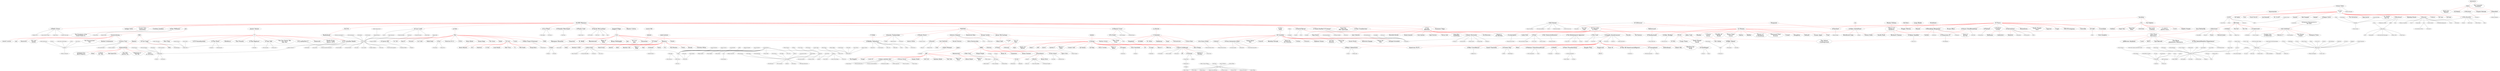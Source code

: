 strict graph "" {
	node [label="\N"];
	1	 [fontsize=30,
		height=0.4722222222222222,
		label="10,000 Maniacs",
		level=1,
		pos="14440.730000000036,-554.3600000000224",
		weight=185348,
		width=2.9444444444444446];
	1002	 [fontsize=30,
		height=0.4722222222222222,
		label="Indigo Girls",
		level=1,
		pos="14229.720000000027,-4831.05000000001",
		weight=175174,
		width=2.111111111111111];
	1 -- 1002	 [color=red];
	1272	 [fontsize=30,
		height=0.4722222222222222,
		label="b'Lisa Loeb'",
		level=1,
		pos="10973.689999999991,-214.7100000000155",
		weight=274835,
		width=1.8194444444444444];
	1 -- 1272	 [color=red];
	1279	 [fontsize=30,
		height=0.4722222222222222,
		label="b'Liz Phair'",
		level=1,
		pos="9241.520000000037,-1741.9200000000064",
		weight=271289,
		width=1.625];
	1 -- 1279	 [color=red];
	1497	 [fontsize=30,
		height=0.4722222222222222,
		label="b'Natalie Merchant'",
		level=1,
		pos="12052.990000000013,-4452.489999999987",
		weight=241734,
		width=3.1527777777777777];
	1 -- 1497	 [color=red];
	1605	 [fontsize=30,
		height=0.4722222222222222,
		label="b'Paula Cole'",
		level=1,
		pos="9998.699999999968,3075.160000000031",
		weight=176111,
		width=2.0416666666666665];
	1 -- 1605	 [color=red];
	1716	 [fontsize=30,
		height=0.4722222222222222,
		label="R.E.M.",
		level=1,
		pos="12265.039999999994,7247.60000000004",
		weight=1314084,
		width=1.2777777777777777];
	1 -- 1716	 [color=red];
	1793	 [fontsize=30,
		height=0.4722222222222222,
		label="b'Sarah McLachlan'",
		level=1,
		pos="14623.660000000007,4460.0000000000155",
		weight=691754,
		width=3.25];
	1 -- 1793	 [color=red];
	1835	 [fontsize=30,
		height=0.4722222222222222,
		label="Shawn Colvin",
		level=1,
		pos="12278.700000000008,3019.6300000000274",
		weight=171442,
		width=2.5555555555555554];
	1 -- 1835	 [color=red];
	1839	 [fontsize=30,
		height=0.4722222222222222,
		label="b'Sheryl Crow'",
		level=1,
		pos="11672.040000000026,4845.5600000000095",
		weight=605660,
		width=2.2777777777777777];
	1 -- 1839	 [color=red];
	1860	 [fontsize=30,
		height=0.4722222222222222,
		label="b\"Sin\xc3\xa9ad O'Connor\"",
		level=1,
		pos="16356.879999999943,2629.1900000000314",
		weight=431116,
		width=3.1944444444444446];
	1 -- 1860	 [color=red];
	19	 [fontsize=30,
		height=0.4722222222222222,
		label="4 Non\nBlondes",
		level=1,
		pos="15838.579999999954,10612.91",
		weight=176534,
		width=2.9722222222222223];
	1 -- 19	 [color=red];
	1992	 [fontsize=30,
		height=0.4722222222222222,
		label="Suzanne Vega",
		level=1,
		pos="11008.48999999999,-2657.010000000041",
		weight=365231,
		width=2.736111111111111];
	1 -- 1992	 [color=red];
	2101	 [fontsize=30,
		height=0.4722222222222222,
		label="b'The Cranberries'",
		level=1,
		pos="8244.869999999992,877.6699999999955",
		weight=1000991,
		width=3.013888888888889];
	1 -- 2101	 [color=red];
	2331	 [fontsize=30,
		height=0.4722222222222222,
		label="Toad the\nWet Sprocket",
		level=1,
		pos="12305.830000000024,-6286.300000000001",
		weight=155873,
		width=4.5];
	1 -- 2331	 [color=red];
	248	 [fontsize=30,
		height=0.4722222222222222,
		label="b'Beth Orton'",
		level=1,
		pos="16420.080000000013,-4951.370000000003",
		weight=312380,
		width=2.0277777777777777];
	1 -- 248	 [color=red];
	500	 [fontsize=30,
		height=0.4722222222222222,
		label="Cowboy Junkies",
		level=1,
		pos="9882.790000000008,-4491.019999999986",
		weight=137255,
		width=3.0416666666666665];
	1 -- 500	 [color=red];
	504	 [fontsize=30,
		height=0.4722222222222222,
		label="Crash Test\nDummies",
		level=1,
		pos="15199.059999999972,-7160.8300000000145",
		weight=186053,
		width=4.152777777777778];
	1 -- 504	 [color=red];
	545	 [fontsize=30,
		height=0.4722222222222222,
		label="b'Dar Williams'",
		level=1,
		pos="10794.12999999994,1073.9899999999961",
		weight=143227,
		width=2.3472222222222223];
	1 -- 545	 [color=red];
	554	 [fontsize=30,
		height=0.4722222222222222,
		label="b'David Byrne'",
		level=1,
		pos="19332.690000000035,-8574.540000000019",
		weight=155448,
		width=2.2777777777777777];
	1 -- 554	 [color=red];
	128	 [label="b'Anna Nalick'",
		level=3,
		pos="8572.556699993398,20.518011602774095"];
	1272 -- 128;
	1068	 [label="b'Jewel'",
		level=3,
		pos="10914.882997099325,-814.9933250016611"];
	1272 -- 1068;
	1496	 [label="b'Natalie Imbruglia'",
		level=3,
		pos="11003.093501450337,85.4316625008305"];
	1272 -- 1496;
	427	 [label="b'Chantal Kreviazuk'",
		level=3,
		pos="11739.453158419077,-1146.8044805484333"];
	1272 -- 427;
	2346	 [label="b'Tori Amos'",
		level=3,
		pos="6889.467556940501,-2279.1561184256416"];
	1279 -- 2346;
	792	 [label="b'Fiona Apple'",
		level=3,
		pos="9510.138059212833,-2917.9462215297835"];
	1279 -- 792;
	2471	 [label="b'Yael Naim'",
		level=3,
		pos="9532.596708374393,-8567.184523643497"];
	1497 -- 2471;
	132	 [label="b'Annie Lennox'",
		level=3,
		pos="9881.932872111545,3170.568771668324"];
	1605 -- 132;
	1686	 [fontsize=30,
		height=0.4722222222222222,
		label=Radiohead,
		level=1,
		pos="11013.289999999972,11383.640000000001",
		weight=2082607,
		width=2.0277777777777777];
	1716 -- 1686	 [color=red];
	604	 [label="b'Dido'",
		level=3,
		pos="14711.617112448253,6871.024033105692"];
	1793 -- 604;
	1056	 [label="b'Jem'",
		level=3,
		pos="13418.147983447223,4503.978556224158"];
	1793 -- 1056;
	1209	 [label="b'KT Tunstall'",
		level=3,
		pos="14925.038004138223,4449.005360943963"];
	1793 -- 1209;
	2099	 [label="b'The Corrs'",
		level=3,
		pos="13740.136742960745,3638.671813626508"];
	1793 -- 2099;
	1538	 [fontsize=25,
		height=0.3888888888888889,
		label="b'No Doubt'",
		level=2,
		pos="10588.549999999985,5507.1100000000115",
		weight=910959,
		width=1.4722222222222223];
	1839 -- 1538	 [color=red];
	1411	 [label="b'Michelle Branch'",
		level=3,
		pos="12556.15829199606,5666.247627065702"];
	1839 -- 1411;
	2085	 [label="b'The Cardigans'",
		level=3,
		pos="8135.566832015651,1562.8094917371754"];
	1839 -- 2085;
	1342	 [label="b'Marianne Faithfull'",
		level=3,
		pos="16978.959863570275,3662.7324417029386"];
	1860 -- 1342;
	1158	 [label="b'Kate Bush'",
		level=3,
		pos="15323.337558297124,3251.2698635702664"];
	1860 -- 1158;
	1080	 [fontsize=25,
		height=0.3888888888888889,
		label="Joan Osborne",
		level=2,
		pos="14759.999999999989,8589.270000000026",
		weight=205205,
		width=2.1944444444444446];
	19 -- 1080	 [color=red];
	1393	 [fontsize=25,
		height=0.3888888888888889,
		label="Meredith Brooks",
		level=2,
		pos="15561.68000000004,13106.41999999998",
		weight=161543,
		width=2.5416666666666665];
	19 -- 1393	 [color=red];
	1871	 [fontsize=25,
		height=0.3888888888888889,
		label="Skunk Anansie",
		level=2,
		pos="18599.829999999984,11053.800000000012",
		weight=277102,
		width=2.3194444444444446];
	19 -- 1871	 [color=red];
	1909	 [fontsize=25,
		height=0.3888888888888889,
		label="Soul Asylum",
		level=2,
		pos="17153.36000000004,8650.910000000007",
		weight=197627,
		width=1.9305555555555556];
	19 -- 1909	 [color=red];
	1923	 [fontsize=25,
		height=0.3888888888888889,
		label="Spin Doctors",
		level=2,
		pos="14373.680000000026,12394.290000000012",
		weight=243038,
		width=2.0];
	19 -- 1923	 [color=red];
	2410	 [fontsize=25,
		height=0.3888888888888889,
		label="Veruca Salt",
		level=2,
		pos="18301.569999999967,9613.740000000025",
		weight=124495,
		width=1.8055555555555556];
	19 -- 2410	 [color=red];
	572	 [fontsize=25,
		height=0.3888888888888889,
		label="Deep Blue\nSomething",
		level=2,
		pos="16924.81000000003,13145.460000000001",
		weight=142101,
		width=3.5833333333333335];
	19 -- 572	 [color=red];
	58	 [fontsize=25,
		height=0.3888888888888889,
		label="b'Alanis Morissette'",
		level=2,
		pos="13845.43000000004,9731.570000000003",
		weight=881375,
		width=2.6527777777777777];
	19 -- 58	 [color=red];
	869	 [fontsize=25,
		height=0.3888888888888889,
		label="Gin Blossoms",
		level=2,
		pos="13785.599999999991,11141.240000000029",
		weight=214073,
		width=2.1527777777777777];
	19 -- 869	 [color=red];
	965	 [fontsize=25,
		height=0.3888888888888889,
		label="Hootie &\nthe Blowfish",
		level=2,
		pos="18083.200000000008,12390.62",
		weight=187205,
		width=3.5];
	19 -- 965	 [color=red];
	911	 [fontsize=30,
		height=0.4722222222222222,
		label="Guano Apes",
		level=1,
		pos="6285.060000000012,-1249.0800000000027",
		weight=484215,
		width=2.3194444444444446];
	2101 -- 911	 [color=red];
	851	 [label="b'Garbage'",
		level=3,
		pos="6821.011541745349,5488.062657706037"];
	2101 -- 851;
	52	 [label="b'Aimee Mann'",
		level=3,
		pos="18400.773286015985,-9351.364031144132"];
	248 -- 52;
	1352	 [label="b'Martha Wainwright'",
		level=3,
		pos="15320.08149221394,-5446.543321503987"];
	248 -- 1352;
	944	 [label="b'Heather Nova'",
		level=3,
		pos="16970.07925389298,-4703.783339247998"];
	248 -- 944;
	1077	 [label="b'Joan as\\nPolice Woman'",
		level=3,
		pos="16633.91799532623,-4387.391591175605"];
	248 -- 1077;
	2217	 [fontsize=25,
		height=0.3888888888888889,
		label="The Presidents of the\nUnited States of...",
		level=2,
		pos="14775.790000000034,-8290.14000000006",
		weight=346805,
		width=6.361111111111111];
	504 -- 2217	 [color=red];
	345	 [label="b'Brandi Carlile'",
		level=3,
		pos="9692.644419809734,1565.8465360892114"];
	545 -- 345;
	2412	 [label="b'Vienna Teng'",
		level=3,
		pos="10548.20173195545,523.2472099048682"];
	545 -- 2412;
	1091	 [fontsize=30,
		height=0.4722222222222222,
		label="John Cale",
		level=1,
		pos="23977.310000000027,-10144.890000000047",
		weight=123519,
		width=1.8888888888888888];
	554 -- 1091	 [color=red];
	2306	 [fontsize=25,
		height=0.3888888888888889,
		label="Thomas Dolby",
		level=2,
		pos="21071.23000000009,-7966.329999999976",
		weight=109388,
		width=2.25];
	554 -- 2306	 [color=red];
	598	 [label="b'Devo'",
		level=3,
		pos="16319.052265102204,-12342.97216340334"];
	554 -- 598;
	1919	 [label="b'Sparks'",
		level=3,
		pos="20689.808561189275,-13205.01757561235"];
	554 -- 1919;
	10	 [fontsize=30,
		height=0.4722222222222222,
		label="*NSYNC",
		level=1,
		pos="-29323.050000000017,11532.089999999998",
		weight=286836,
		width=1.625];
	1064	 [fontsize=30,
		height=0.4722222222222222,
		label="Jesse McCartney",
		level=1,
		pos="-33179.18000000011,4399.530000000012",
		weight=202719,
		width=3.2222222222222223];
	10 -- 1064	 [color=red];
	1065	 [fontsize=25,
		height=0.3888888888888889,
		label="b'Jessica Simpson'",
		level=2,
		pos="-30465.98999999999,13866.010000000073",
		weight=298868,
		width=2.611111111111111];
	10 -- 1065	 [color=red];
	1143	 [fontsize=30,
		height=0.4722222222222222,
		label="b'Justin Timberlake'",
		level=1,
		pos="-23206.630000000056,13430.960000000021",
		weight=972050,
		width=3.2777777777777777];
	10 -- 1143	 [color=red];
	1331	 [fontsize=25,
		height=0.3888888888888889,
		label="b'Mandy Moore'",
		level=2,
		pos="-27660.030000000064,13533.909999999973",
		weight=281127,
		width=2.125];
	10 -- 1331	 [color=red];
	1799	 [fontsize=25,
		height=0.3888888888888889,
		label="Savage Garden",
		level=2,
		pos="-28444.75000000007,9440.860000000011",
		weight=403602,
		width=2.4444444444444446];
	10 -- 1799	 [color=red];
	199	 [fontsize=25,
		height=0.3888888888888889,
		label="Backstreet Boys",
		level=2,
		pos="-31218.21000000015,11302.60999999997",
		weight=450420,
		width=2.513888888888889];
	10 -- 199	 [color=red];
	2093	 [fontsize=30,
		height=0.4722222222222222,
		label="The Click\nFive",
		level=1,
		pos="-31506.27999999996,-3640.1900000000005",
		weight=111724,
		width=2.875];
	1064 -- 2093	 [color=red];
	958	 [fontsize=25,
		height=0.3888888888888889,
		label="Hilary Duff",
		level=2,
		pos="-34519.26000000011,4217.79000000004",
		weight=408619,
		width=1.625];
	1064 -- 958	 [color=red];
	1685	 [fontsize=25,
		height=0.3888888888888889,
		label="Rachel Stevens",
		level=2,
		pos="-29827.390000000087,15448.53999999998",
		weight=131031,
		width=2.4444444444444446];
	1065 -- 1685	 [color=red];
	863	 [fontsize=25,
		height=0.3888888888888889,
		label="Geri Halliwell",
		level=2,
		pos="-32271.210000000065,14790.580000000038",
		weight=163415,
		width=2.0277777777777777];
	1065 -- 863	 [color=red];
	1581	 [label="b'P!nk'",
		level=3,
		pos="-33908.44832573841,10484.801038263522"];
	1065 -- 1581;
	1249	 [label="b'Leona Lewis'",
		level=3,
		pos="-28054.918111810344,13952.645395910979"];
	1065 -- 1249;
	2391	 [fontsize=30,
		height=0.4722222222222222,
		label="b'Usher'",
		level=1,
		pos="-17348.530000000057,11354.290000000054",
		weight=546757,
		width=1.125];
	1143 -- 2391	 [color=red];
	461	 [fontsize=25,
		height=0.3888888888888889,
		label=Ciara,
		level=2,
		pos="-22881.940000000017,12224.970000000028",
		weight=405789,
		width=0.8333333333333334];
	1143 -- 461	 [color=red];
	253	 [label="b'Beyonc\xc3\xa9'",
		level=3,
		pos="-23110.966339649774,18255.267393964612"];
	1143 -- 253;
	2324	 [label="b'Timbaland'",
		level=3,
		pos="-21222.441151175044,14803.464263760916"];
	1143 -- 2324;
	176	 [fontsize=25,
		height=0.3888888888888889,
		label="Atomic Kitten",
		level=2,
		pos="-26826.82000000004,14731.279999999977",
		weight=191060,
		width=2.0555555555555554];
	1331 -- 176	 [color=red];
	2395	 [label="b'Vanessa Carlton'",
		level=3,
		pos="-26700.12686259552,12803.307986410126"];
	1331 -- 2395;
	33	 [fontsize=25,
		height=0.3888888888888889,
		label="Ace of\nBase",
		level=2,
		pos="-27591.490000000005,7178.700000000018",
		weight=371921,
		width=2.0694444444444446];
	1799 -- 33	 [color=red];
	1763	 [fontsize=25,
		height=0.3888888888888889,
		label="b'Roxette'",
		level=2,
		pos="-29571.06000000015,8716.030000000028",
		weight=461144,
		width=1.2083333333333333];
	1799 -- 1763	 [color=red];
	1000	 [fontsize=30,
		height=0.4722222222222222,
		label=Incubus,
		level=1,
		pos="-3092.7700000000477,-15121.59000000005",
		weight=1214650,
		width=1.4722222222222223];
	15	 [fontsize=25,
		height=0.3888888888888889,
		label=311,
		level=2,
		pos="-6288.940000000006,-17017.40000000009",
		weight=417857,
		width=0.5833333333333334];
	1000 -- 15	 [color=red];
	2	 [fontsize=30,
		height=0.4722222222222222,
		label="10 Years",
		level=1,
		pos="1962.759999999962,-8659.039999999974",
		weight=168158,
		width=1.6805555555555556];
	1000 -- 2	 [color=red];
	808	 [fontsize=25,
		height=0.3888888888888889,
		label="Foo Fighters",
		level=2,
		pos="-1893.680000000004,-16092.84999999999",
		weight=1524991,
		width=1.9583333333333333];
	1000 -- 808	 [color=red];
	1550	 [fontsize=25,
		height=0.3888888888888889,
		label="O.A.R.",
		level=2,
		pos="-4179.449999999966,-17466.780000000028",
		weight=141947,
		width=1.0555555555555556];
	15 -- 1550	 [color=red];
	1876	 [fontsize=25,
		height=0.3888888888888889,
		label="Slightly Stoopid",
		level=2,
		pos="-8392.890000000007,-15826.479999999976",
		weight=161681,
		width=2.4027777777777777];
	15 -- 1876	 [color=red];
	1973	 [fontsize=25,
		height=0.3888888888888889,
		label=Sublime,
		level=2,
		pos="-4957.179999999989,-18941.239999999976",
		weight=664300,
		width=1.2638888888888888];
	15 -- 1973	 [color=red];
	1980	 [fontsize=25,
		height=0.3888888888888889,
		label="Sugar Ray",
		level=2,
		pos="-8703.610000000044,-17370.960000000043",
		weight=225325,
		width=1.6527777777777777];
	15 -- 1980	 [color=red];
	2303	 [fontsize=25,
		height=0.3888888888888889,
		label="Third Eye\nBlind",
		level=2,
		pos="-5473.200000000059,-15033.620000000019",
		weight=437023,
		width=2.5555555555555554];
	15 -- 2303	 [color=red];
	755	 [fontsize=25,
		height=0.3888888888888889,
		label=Everclear,
		level=2,
		pos="-7965.180000000072,-18769.810000000056",
		weight=390700,
		width=1.4722222222222223];
	15 -- 755	 [color=red];
	839	 [fontsize=25,
		height=0.3888888888888889,
		label="Fun Lovin'\nCriminals",
		level=2,
		pos="-7142.650000000055,-14818.549999999972",
		weight=191712,
		width=3.3333333333333335];
	15 -- 839	 [color=red];
	841	 [fontsize=25,
		height=0.3888888888888889,
		label="G. Love &\nSpecial Sauce",
		level=2,
		pos="-6504.590000000018,-19395.900000000052",
		weight=192410,
		width=4.055555555555555];
	15 -- 841	 [color=red];
	789	 [fontsize=30,
		height=0.4722222222222222,
		label="Finger Eleven",
		level=1,
		pos="-2844.470000000045,-8483.890000000034",
		weight=331711,
		width=2.5833333333333335];
	2 -- 789	 [color=red];
	14	 [fontsize=30,
		height=0.4722222222222222,
		label="30 Seconds\nto Mars",
		level=1,
		pos="-4172.309999999946,-4677.940000000009",
		weight=723734,
		width=3.9444444444444446];
	2 -- 14	 [color=red];
	4	 [fontsize=30,
		height=0.4722222222222222,
		label="12 Stones",
		level=1,
		pos="651.0499999999702,9501.880000000008",
		weight=201699,
		width=1.8888888888888888];
	2 -- 4	 [color=red];
	1934	 [fontsize=30,
		height=0.4722222222222222,
		label=Staind,
		level=1,
		pos="4255.330000000027,-15807.480000000041",
		weight=597418,
		width=1.1944444444444444];
	2 -- 1934	 [color=red];
	77	 [fontsize=30,
		height=0.4722222222222222,
		label="b'Alien Ant\\nFarm'",
		level=1,
		pos="5522.899999999965,-4285.319999999981",
		weight=481750,
		width=3.0];
	2 -- 77	 [color=red];
	139	 [fontsize=30,
		height=0.4722222222222222,
		label="A Perfect\nCircle",
		level=1,
		pos="7050.590000000033,-13642.950000000012",
		weight=766161,
		width=3.138888888888889];
	2 -- 139	 [color=red];
	349	 [fontsize=30,
		height=0.4722222222222222,
		label="b'Breaking Benjamin'",
		level=1,
		pos="6845.479999999981,-10261.159999999967",
		weight=568249,
		width=3.5];
	2 -- 349	 [color=red];
	675	 [fontsize=30,
		height=0.4722222222222222,
		label="b'Earshot'",
		level=1,
		pos="2995.509999999982,-2953.679999999941",
		weight=110482,
		width=1.4444444444444444];
	2 -- 675	 [color=red];
	1804	 [fontsize=30,
		height=0.4722222222222222,
		label="b'Scars On\\nBroadway'",
		level=1,
		pos="8407.360000000011,-7802.5700000000015",
		weight=111533,
		width=3.9444444444444446];
	2 -- 1804	 [color=red];
	1829	 [fontsize=30,
		height=0.4722222222222222,
		label="b'Sevendust'",
		level=1,
		pos="2410.630000000043,-14204.429999999984",
		weight=253569,
		width=1.9722222222222223];
	2 -- 1829	 [color=red];
	1841	 [fontsize=30,
		height=0.4722222222222222,
		label=Shinedown,
		level=1,
		pos="-504.5700000000634,-13258.289999999975",
		weight=169326,
		width=2.0694444444444446];
	2 -- 1841	 [color=red];
	1883	 [fontsize=30,
		height=0.4722222222222222,
		label="Smile Empty\nSoul",
		level=1,
		pos="-1393.1800000000676,-11655.970000000001",
		weight=149344,
		width=3.5277777777777777];
	2 -- 1883	 [color=red];
	2011	 [fontsize=30,
		height=0.4722222222222222,
		label=Taproot,
		level=1,
		pos="4381.820000000018,-12155.050000000005",
		weight=212719,
		width=1.4444444444444444];
	2 -- 2011	 [color=red];
	2356	 [fontsize=30,
		height=0.4722222222222222,
		label=Trapt,
		level=1,
		pos="101.74000000003616,-5708.959999999992",
		weight=315592,
		width=0.9861111111111112];
	2 -- 2356	 [color=red];
	2364	 [fontsize=30,
		height=0.4722222222222222,
		label=TRUSTcompany,
		level=1,
		pos="-2754.5300000000097,-9986.980000000014",
		weight=128688,
		width=3.0833333333333335];
	2 -- 2364	 [color=red];
	439	 [fontsize=30,
		height=0.4722222222222222,
		label=Chevelle,
		level=1,
		pos="1745.7799999999988,-12650.820000000005",
		weight=404631,
		width=1.625];
	2 -- 439	 [color=red];
	482	 [fontsize=30,
		height=0.4722222222222222,
		label="b'Cold'",
		level=1,
		pos="5568.990000000009,-6842.809999999998",
		weight=240430,
		width=0.8611111111111112];
	2 -- 482	 [color=red];
	511	 [fontsize=30,
		height=0.4722222222222222,
		label=Crossfade,
		level=1,
		pos="-4399.730000000031,-11693.42999999999",
		weight=257392,
		width=1.9027777777777777];
	2 -- 511	 [color=red];
	752	 [fontsize=30,
		height=0.4722222222222222,
		label="Evans Blue",
		level=1,
		pos="-997.8199999999888,-7490.680000000009",
		weight=112431,
		width=2.111111111111111];
	2 -- 752	 [color=red];
	804	 [fontsize=30,
		height=0.4722222222222222,
		label="b'Flyleaf'",
		level=1,
		pos="821.0899999999729,-4158.779999999957",
		weight=299290,
		width=1.2361111111111112];
	2 -- 804	 [color=red];
	1010	 [fontsize=30,
		height=0.4722222222222222,
		label="Iron Butterfly",
		level=1,
		pos="27135.98000000007,-1444.3299999999872",
		weight=136163,
		width=2.375];
	5	 [fontsize=30,
		height=0.4722222222222222,
		label="13th Floor\nElevators",
		level=1,
		pos="30377.90999999998,-1051.099999999993",
		weight=128190,
		width=3.9722222222222223];
	1010 -- 5	 [color=red];
	1055	 [fontsize=30,
		height=0.4722222222222222,
		label="Jefferson Airplane",
		level=1,
		pos="32531.530000000006,2341.6999999999825",
		weight=542912,
		width=3.361111111111111];
	5 -- 1055	 [color=red];
	2279	 [fontsize=30,
		height=0.4722222222222222,
		label="The Velvet\nUnderground",
		level=1,
		pos="27505.619999999995,-6310.469999999996",
		weight=848202,
		width=4.777777777777778];
	5 -- 2279	 [color=red];
	1298	 [fontsize=30,
		height=0.4722222222222222,
		label=Love,
		level=1,
		pos="27685.410000000025,1542.580000000029",
		weight=208521,
		width=0.9166666666666666];
	5 -- 1298	 [color=red];
	1376	 [fontsize=30,
		height=0.4722222222222222,
		label=MC5,
		level=1,
		pos="33978.58000000007,-14.240000000016153",
		weight=121515,
		width=0.8888888888888888];
	5 -- 1376	 [color=red];
	1996	 [fontsize=30,
		height=0.4722222222222222,
		label="Syd Barrett",
		level=1,
		pos="29836.540000000015,3013.4500000000116",
		weight=235456,
		width=2.0972222222222223];
	5 -- 1996	 [color=red];
	2081	 [fontsize=30,
		height=0.4722222222222222,
		label="The Brian\nJonestown Massacre",
		level=1,
		pos="33786.12999999998,-3021.3700000000335",
		weight=130555,
		width=6.069444444444445];
	5 -- 2081	 [color=red];
	2166	 [fontsize=30,
		height=0.4722222222222222,
		label="b'The Jimi\\nHendrix Experience'",
		level=1,
		pos="30981.439999999995,-4501.42999999998",
		weight=495688,
		width=5.569444444444445];
	5 -- 2166	 [color=red];
	1015	 [fontsize=25,
		height=0.3888888888888889,
		label="It Dies\nToday",
		level=2,
		pos="-109.83999999998014,2409.8900000000035",
		weight=116737,
		width=2.25];
	16	 [fontsize=25,
		height=0.3888888888888889,
		label="36 Crazyfists",
		level=2,
		pos="-2992.869999999998,3252.8599999999956",
		weight=185875,
		width=2.013888888888889];
	1015 -- 16	 [color=red];
	1189	 [fontsize=25,
		height=0.3888888888888889,
		label="Killswitch Engage",
		level=2,
		pos="-4481.559999999976,6091.140000000021",
		weight=398244,
		width=2.7222222222222223];
	16 -- 1189	 [color=red];
	190	 [fontsize=25,
		height=0.3888888888888889,
		label="Avenged Sevenfold",
		level=2,
		pos="-3544.820000000006,-169.33999999999924",
		weight=431612,
		width=3.013888888888889];
	16 -- 190	 [color=red];
	1656	 [fontsize=25,
		height=0.3888888888888889,
		label="Poison the\nWell",
		level=2,
		pos="-9.829999999987194,1674.0200000000168",
		weight=122812,
		width=2.611111111111111];
	16 -- 1656	 [color=red];
	167	 [fontsize=25,
		height=0.3888888888888889,
		label="b'As I\\nLay Dying'",
		level=2,
		pos="-1084.370000000028,356.32999999999856",
		weight=276169,
		width=2.4444444444444446];
	16 -- 167	 [color=red];
	177	 [fontsize=25,
		height=0.3888888888888889,
		label="b'Atreyu'",
		level=2,
		pos="-5229.400000000034,2278.159999999996",
		weight=366050,
		width=1.0138888888888888];
	16 -- 177	 [color=red];
	185	 [fontsize=25,
		height=0.3888888888888889,
		label="August Burns\nRed",
		level=2,
		pos="-5697.240000000026,4151.180000000035",
		weight=102240,
		width=3.013888888888889];
	16 -- 185	 [color=red];
	2384	 [fontsize=25,
		height=0.3888888888888889,
		label=Unearth,
		level=2,
		pos="-165.40000000001055,3752.140000000019",
		weight=133483,
		width=1.2361111111111112];
	16 -- 2384	 [color=red];
	285	 [fontsize=25,
		height=0.3888888888888889,
		label="Bleeding Through",
		level=2,
		pos="-4971.459999999985,1659.08",
		weight=145649,
		width=2.75];
	16 -- 285	 [color=red];
	373	 [fontsize=25,
		height=0.3888888888888889,
		label="Bullet For\nMy Valentine",
		level=2,
		pos="-3781.9000000000597,6096.390000000005",
		weight=472966,
		width=3.7916666666666665];
	16 -- 373	 [color=red];
	389	 [fontsize=25,
		height=0.3888888888888889,
		label=Caliban,
		level=2,
		pos="-5515.760000000053,4459.330000000004",
		weight=119761,
		width=1.1805555555555556];
	16 -- 389	 [color=red];
	447	 [fontsize=25,
		height=0.3888888888888889,
		label=Chimaira,
		level=2,
		pos="-1657.099999999955,5365.170000000022",
		weight=217271,
		width=1.4027777777777777];
	16 -- 447	 [color=red];
	692	 [fontsize=25,
		height=0.3888888888888889,
		label="Eighteen Visions",
		level=2,
		pos="-4078.0999999999976,931.5500000000025",
		weight=106094,
		width=2.5972222222222223];
	16 -- 692	 [color=red];
	828	 [fontsize=25,
		height=0.3888888888888889,
		label="b'From Autumn\\nto Ashes'",
		level=2,
		pos="-2014.6299999999956,439.15000000002874",
		weight=238174,
		width=3.75];
	16 -- 828	 [color=red];
	84	 [fontsize=25,
		height=0.3888888888888889,
		label="All That\nRemains",
		level=2,
		pos="-2472.320000000045,5749.160000000027",
		weight=193659,
		width=2.8472222222222223];
	16 -- 84	 [color=red];
	938	 [fontsize=25,
		height=0.3888888888888889,
		label="Haste the\nDay",
		level=2,
		pos="-642.9700000000121,4618.8200000000015",
		weight=118110,
		width=2.4027777777777777];
	16 -- 938	 [color=red];
	102	 [fontsize=25,
		height=0.3888888888888889,
		label="b'Amon Tobin'",
		level=2,
		pos="22361.490000000027,-518.8499999999858",
		weight=440972,
		width=1.875];
	1929	 [fontsize=25,
		height=0.3888888888888889,
		label=Squarepusher,
		level=2,
		pos="24518.930000000102,-1431.1699999999764",
		weight=335714,
		width=2.1944444444444446];
	102 -- 1929	 [color=red];
	24	 [fontsize=25,
		height=0.3888888888888889,
		label="9 Lazy\n9",
		level=2,
		pos="20796.71000000009,3911.1099999999733",
		weight=168403,
		width=1.5138888888888888];
	102 -- 24	 [color=red];
	308	 [label="b'Boards of\\nCanada'",
		level=3,
		pos="21483.080107907957,-1345.6446522175884"];
	102 -- 308;
	1255	 [fontsize=25,
		height=0.3888888888888889,
		label="b'LFO'",
		level=2,
		pos="24251.989999999947,-3210.5799999999526",
		weight=133520,
		width=0.6805555555555556];
	1929 -- 1255	 [color=red];
	1023	 [fontsize=25,
		height=0.3888888888888889,
		label="Jaga Jazzist",
		level=2,
		pos="24350.639999999956,3815.2999999999956",
		weight=162373,
		width=1.9166666666666667];
	24 -- 1023	 [color=red];
	1112	 [fontsize=25,
		height=0.3888888888888889,
		label="Jon Kennedy",
		level=2,
		pos="17736.820000000003,3840.0099999999957",
		weight=101567,
		width=2.0277777777777777];
	24 -- 1112	 [color=red];
	1467	 [fontsize=25,
		height=0.3888888888888889,
		label="Mr. Scruff",
		level=2,
		pos="24918.190000000068,3441.669999999989",
		weight=298012,
		width=1.5138888888888888];
	24 -- 1467	 [color=red];
	1679	 [fontsize=25,
		height=0.3888888888888889,
		label=Quantic,
		level=2,
		pos="19096.890000000076,413.30999999998494",
		weight=235304,
		width=1.2083333333333333];
	24 -- 1679	 [color=red];
	1710	 [fontsize=25,
		height=0.3888888888888889,
		label="Red Snapper",
		level=2,
		pos="19749.870000000086,6800.43000000005",
		weight=189162,
		width=2.0555555555555554];
	24 -- 1710	 [color=red];
	1867	 [fontsize=25,
		height=0.3888888888888889,
		label=Skalpel,
		level=2,
		pos="23953.570000000036,6162.850000000033",
		weight=186939,
		width=1.1388888888888888];
	24 -- 1867	 [color=red];
	2152	 [fontsize=25,
		height=0.3888888888888889,
		label="The Herbaliser",
		level=2,
		pos="17782.970000000016,1837.6599999999926",
		weight=312147,
		width=2.2777777777777777];
	24 -- 2152	 [color=red];
	785	 [fontsize=25,
		height=0.3888888888888889,
		label="b'Fila Brazillia'",
		level=2,
		pos="21575.66000000003,8009.46000000002",
		weight=250091,
		width=1.875];
	24 -- 785	 [color=red];
	2388	 [fontsize=25,
		height=0.3888888888888889,
		label="Up, Bustle\nand Out",
		level=2,
		pos="19667.83999999995,851.1700000000274",
		weight=137551,
		width=3.138888888888889];
	24 -- 2388	 [color=red];
	2421	 [fontsize=25,
		height=0.3888888888888889,
		label="b'Wagon Christ'",
		level=2,
		pos="17351.700000000004,1109.1799999999857",
		weight=155607,
		width=2.111111111111111];
	24 -- 2421	 [color=red];
	2468	 [fontsize=25,
		height=0.3888888888888889,
		label="Xploding Plastix",
		level=2,
		pos="17082.77999999996,4235.969999999989",
		weight=143982,
		width=2.4722222222222223];
	24 -- 2468	 [color=red];
	292	 [fontsize=25,
		height=0.3888888888888889,
		label="b'Blockhead'",
		level=2,
		pos="21852.739999999976,6939.0700000000015",
		weight=185832,
		width=1.625];
	24 -- 292	 [color=red];
	327	 [fontsize=25,
		height=0.3888888888888889,
		label="b'Bonobo'",
		level=2,
		pos="23436.510000000017,1654.0200000000186",
		weight=471515,
		width=1.2083333333333333];
	24 -- 327	 [color=red];
	483	 [fontsize=25,
		height=0.3888888888888889,
		label=Coldcut,
		level=2,
		pos="17172.569999999967,6285.02000000002",
		weight=252617,
		width=1.1805555555555556];
	24 -- 483	 [color=red];
	628	 [fontsize=25,
		height=0.3888888888888889,
		label="DJ Cam",
		level=2,
		pos="23557.340000000047,1137.4400000000041",
		weight=207428,
		width=1.2638888888888888];
	24 -- 628	 [color=red];
	630	 [fontsize=25,
		height=0.3888888888888889,
		label="DJ Food",
		level=2,
		pos="21721.54999999996,241.82000000001608",
		weight=219384,
		width=1.3194444444444444];
	24 -- 630	 [color=red];
	636	 [fontsize=25,
		height=0.3888888888888889,
		label="DJ Vadim",
		level=2,
		pos="17175.149999999976,6066.550000000007",
		weight=147150,
		width=1.5138888888888888];
	24 -- 636	 [color=red];
	790	 [fontsize=25,
		height=0.3888888888888889,
		label=Fink,
		level=2,
		pos="19055.67999999996,7052.360000000005",
		weight=107865,
		width=0.6666666666666666];
	24 -- 790	 [color=red];
	838	 [fontsize=25,
		height=0.3888888888888889,
		label="Funki Porcini",
		level=2,
		pos="24459.299999999974,6123.090000000046",
		weight=231639,
		width=2.013888888888889];
	24 -- 838	 [color=red];
	1024	 [fontsize=30,
		height=0.4722222222222222,
		label="Jagged Edge",
		level=1,
		pos="-19748.45000000001,15901.770000000028",
		weight=120661,
		width=2.4583333333333335];
	3	 [fontsize=30,
		height=0.4722222222222222,
		label=112,
		level=1,
		pos="-15392.090000000022,17385.290000000074",
		weight=145079,
		width=0.7083333333333334];
	1024 -- 3	 [color=red];
	1448	 [fontsize=30,
		height=0.4722222222222222,
		label=Monica,
		level=1,
		pos="-8827.129999999997,20758.889999999985",
		weight=154430,
		width=1.3472222222222223];
	3 -- 1448	 [color=red];
	1083	 [fontsize=30,
		height=0.4722222222222222,
		label=Joe,
		level=1,
		pos="-18012.519999999982,21040.91000000006",
		weight=135278,
		width=0.6805555555555556];
	3 -- 1083	 [color=red];
	3 -- 2391	 [color=red];
	1167	 [fontsize=30,
		height=0.4722222222222222,
		label="K-Ci &\nJoJo",
		level=1,
		pos="-19221.26000000006,17836.320000000036",
		weight=113379,
		width=2.4444444444444446];
	3 -- 1167	 [color=red];
	1350	 [fontsize=30,
		height=0.4722222222222222,
		label="Marques Houston",
		level=1,
		pos="-19892.630000000085,19901.580000000024",
		weight=101278,
		width=3.2916666666666665];
	3 -- 1350	 [color=red];
	1565	 [fontsize=30,
		height=0.4722222222222222,
		label=Omarion,
		level=1,
		pos="-13069.720000000072,13006.190000000022",
		weight=160896,
		width=1.6111111111111112];
	3 -- 1565	 [color=red];
	310	 [fontsize=30,
		height=0.4722222222222222,
		label="b'Bobby Valentino'",
		level=1,
		pos="-10428.390000000021,15467.71000000004",
		weight=106056,
		width=3.0416666666666665];
	3 -- 310	 [color=red];
	1736	 [fontsize=30,
		height=0.4722222222222222,
		label="R. Kelly",
		level=1,
		pos="-15126.45000000004,13514.850000000046",
		weight=377998,
		width=1.4444444444444444];
	3 -- 1736	 [color=red];
	870	 [fontsize=30,
		height=0.4722222222222222,
		label=Ginuwine,
		level=1,
		pos="-14359.419999999998,22721.360000000037",
		weight=139416,
		width=1.75];
	3 -- 870	 [color=red];
	283	 [fontsize=30,
		height=0.4722222222222222,
		label=Blackstreet,
		level=1,
		pos="-15906.920000000055,20678.370000000003",
		weight=101549,
		width=2.0694444444444446];
	3 -- 283	 [color=red];
	342	 [fontsize=30,
		height=0.4722222222222222,
		label="Boyz II\nMen",
		level=1,
		pos="-12620.330000000007,15030.280000000008",
		weight=224997,
		width=2.4444444444444446];
	3 -- 342	 [color=red];
	353	 [fontsize=30,
		height=0.4722222222222222,
		label="Brian McKnight",
		level=1,
		pos="-17894.450000000033,14688.990000000018",
		weight=143823,
		width=2.8333333333333335];
	3 -- 353	 [color=red];
	1039	 [fontsize=25,
		height=0.3888888888888889,
		label="Janet Jackson",
		level=2,
		pos="-10767.730000000065,18285.63000000003",
		weight=474302,
		width=2.2222222222222223];
	1039 -- 1448	 [color=red];
	1172	 [fontsize=25,
		height=0.3888888888888889,
		label=Kelis,
		level=2,
		pos="-6637.169999999999,18202.430000000037",
		weight=441679,
		width=0.7638888888888888];
	1448 -- 1172	 [color=red];
	1183	 [fontsize=25,
		height=0.3888888888888889,
		label="Keyshia Cole",
		level=2,
		pos="-10452.210000000017,23181.300000000083",
		weight=155449,
		width=2.0555555555555554];
	1448 -- 1183	 [color=red];
	1357	 [fontsize=25,
		height=0.3888888888888889,
		label="Mary J.\nBlige",
		level=2,
		pos="-7261.720000000006,23142.93",
		weight=397642,
		width=2.2083333333333335];
	1448 -- 1357	 [color=red];
	1480	 [fontsize=25,
		height=0.3888888888888889,
		label=Mya,
		level=2,
		pos="-8748.380000000026,17564.839999999997",
		weight=190710,
		width=0.6666666666666666];
	1448 -- 1480	 [color=red];
	163	 [fontsize=25,
		height=0.3888888888888889,
		label="b'Ashanti'",
		level=2,
		pos="-5592.239999999984,20245.940000000068",
		weight=287385,
		width=1.1666666666666667];
	1448 -- 163	 [color=red];
	2008	 [fontsize=25,
		height=0.3888888888888889,
		label=Tamia,
		level=2,
		pos="-8116.460000000021,23677.870000000017",
		weight=118430,
		width=0.9722222222222222];
	1448 -- 2008	 [color=red];
	2330	 [fontsize=25,
		height=0.3888888888888889,
		label=TLC,
		level=2,
		pos="-11260.070000000022,22252.219999999943",
		weight=333436,
		width=0.6666666666666666];
	1448 -- 2330	 [color=red];
	2341	 [fontsize=25,
		height=0.3888888888888889,
		label="Toni Braxton",
		level=2,
		pos="-11418.280000000064,21185.91000000004",
		weight=289811,
		width=1.9722222222222223];
	1448 -- 2341	 [color=red];
	2370	 [fontsize=25,
		height=0.3888888888888889,
		label=Tweet,
		level=2,
		pos="-7467.500000000007,17654.460000000057",
		weight=100295,
		width=0.9583333333333334];
	1448 -- 2370	 [color=red];
	347	 [fontsize=25,
		height=0.3888888888888889,
		label=Brandy,
		level=2,
		pos="-5857.429999999999,21547.48000000006",
		weight=258100,
		width=1.1111111111111112];
	1448 -- 347	 [color=red];
	457	 [fontsize=25,
		height=0.3888888888888889,
		label="Christina Milian",
		level=2,
		pos="-9872.470000000063,17954.810000000027",
		weight=221628,
		width=2.375];
	1448 -- 457	 [color=red];
	594	 [fontsize=25,
		height=0.3888888888888889,
		label="Destiny's Child",
		level=2,
		pos="-11714.76000000006,20088.980000000003",
		weight=571296,
		width=2.2916666666666665];
	1448 -- 594	 [color=red];
	76	 [fontsize=25,
		height=0.3888888888888889,
		label="b'Alicia Keys'",
		level=2,
		pos="-6251.379999999971,22543.07000000002",
		weight=747095,
		width=1.7083333333333333];
	1448 -- 76	 [color=red];
	765	 [fontsize=25,
		height=0.3888888888888889,
		label="Faith Evans",
		level=2,
		pos="-9353.12000000002,23603.35000000007",
		weight=136879,
		width=1.8472222222222223];
	1448 -- 765	 [color=red];
	98	 [fontsize=25,
		height=0.3888888888888889,
		label=Amerie,
		level=2,
		pos="-5941.000000000064,19294.389999999992",
		weight=254164,
		width=1.1111111111111112];
	1448 -- 98	 [color=red];
	1041	 [fontsize=25,
		height=0.3888888888888889,
		label=Japan,
		level=2,
		pos="-23339.07000000006,-3546.8000000000393",
		weight=101153,
		width=0.9583333333333334];
	28	 [fontsize=25,
		height=0.3888888888888889,
		label=ABC,
		level=2,
		pos="-25428.3500000001,-5378.469999999965",
		weight=173133,
		width=0.7222222222222222];
	1041 -- 28	 [color=red];
	1254	 [fontsize=25,
		height=0.3888888888888889,
		label="Level 42",
		level=2,
		pos="-24553.230000000032,-7612.410000000016",
		weight=119935,
		width=1.3194444444444444];
	28 -- 1254	 [color=red];
	1856	 [fontsize=25,
		height=0.3888888888888889,
		label="Simple Minds",
		level=2,
		pos="-23394.289999999986,-7033.4199999999855",
		weight=378332,
		width=2.0972222222222223];
	28 -- 1856	 [color=red];
	1894	 [fontsize=25,
		height=0.3888888888888889,
		label="Soft Cell",
		level=2,
		pos="-25935.909999999996,-2999.740000000026",
		weight=320537,
		width=1.3194444444444444];
	28 -- 1894	 [color=red];
	1916	 [fontsize=25,
		height=0.3888888888888889,
		label="Spandau Ballet",
		level=2,
		pos="-25854.01000000006,-7473.079999999991",
		weight=200569,
		width=2.361111111111111];
	28 -- 1916	 [color=red];
	2006	 [fontsize=25,
		height=0.3888888888888889,
		label="Talk Talk",
		level=2,
		pos="-24541.13000000004,-2886.95000000001",
		weight=208688,
		width=1.4166666666666667];
	28 -- 2006	 [color=red];
	2016	 [fontsize=25,
		height=0.3888888888888889,
		label="Tears for\nFears",
		level=2,
		pos="-22578.249999999993,-4654.949999999945",
		weight=534460,
		width=2.5694444444444446];
	28 -- 2016	 [color=red];
	2082	 [fontsize=25,
		height=0.3888888888888889,
		label="The Buggles",
		level=2,
		pos="-26963.690000000082,-6807.900000000027",
		weight=141378,
		width=1.9583333333333333];
	28 -- 2082	 [color=red];
	2417	 [fontsize=25,
		height=0.3888888888888889,
		label=Visage,
		level=2,
		pos="-27653.610000000066,-4374.050000000038",
		weight=133297,
		width=1.0694444444444444];
	28 -- 2417	 [color=red];
	35	 [fontsize=25,
		height=0.3888888888888889,
		label="b'Adam and\\nthe Ants'",
		level=2,
		pos="-22711.620000000003,-5937.529999999997",
		weight=139223,
		width=3.1527777777777777];
	28 -- 35	 [color=red];
	49	 [fontsize=25,
		height=0.3888888888888889,
		label="b'a-ha'",
		level=2,
		pos="-28076.540000000005,-2586.62999999999",
		weight=543486,
		width=0.7083333333333334];
	28 -- 49	 [color=red];
	669	 [fontsize=25,
		height=0.3888888888888889,
		label="b'Duran Duran'",
		level=2,
		pos="-27679.259999999995,-5703.410000000031",
		weight=644639,
		width=2.0];
	28 -- 669	 [color=red];
	1043	 [fontsize=25,
		height=0.3888888888888889,
		label="Ja Rule",
		level=2,
		pos="-11996.01,853.2899999999943",
		weight=197508,
		width=1.1805555555555556];
	11	 [fontsize=25,
		height=0.3888888888888889,
		label="2Pac",
		level=2,
		pos="-9895.820000000032,4.000000000015461",
		weight=562588,
		width=0.7916666666666666];
	1043 -- 11	 [color=red];
	1439	 [fontsize=25,
		height=0.3888888888888889,
		label="Mobb Deep",
		level=2,
		pos="-11766.059999999992,-3413.5000000000055",
		weight=207866,
		width=1.8055555555555556];
	11 -- 1439	 [color=red];
	1494	 [fontsize=25,
		height=0.3888888888888889,
		label="b'Nas'",
		level=2,
		pos="-12394.340000000024,-447.67000000000417",
		weight=479776,
		width=0.625];
	11 -- 1494	 [color=red];
	1544	 [fontsize=25,
		height=0.3888888888888889,
		label="Notorious B.I.G.",
		level=2,
		pos="-11828.420000000035,-2906.6000000000377",
		weight=400668,
		width=2.4722222222222223];
	11 -- 1544	 [color=red];
	1549	 [fontsize=25,
		height=0.3888888888888889,
		label="N.W.A",
		level=2,
		pos="-8251.900000000034,-2231.299999999972",
		weight=243288,
		width=1.0138888888888888];
	11 -- 1549	 [color=red];
	1890	 [fontsize=25,
		height=0.3888888888888889,
		label="Snoop Dogg",
		level=2,
		pos="-8370.270000000044,2857.1499999999924",
		weight=617991,
		width=1.9444444444444444];
	11 -- 1890	 [color=red];
	21	 [fontsize=25,
		height=0.3888888888888889,
		label="50 Cent",
		level=2,
		pos="-10758.62000000005,7274.4500000000435",
		weight=685200,
		width=1.2222222222222223];
	11 -- 21	 [color=red];
	2142	 [fontsize=25,
		height=0.3888888888888889,
		label="The Game",
		level=2,
		pos="-9525.21000000005,-3386.8200000000206",
		weight=371642,
		width=1.6527777777777777];
	11 -- 2142	 [color=red];
	2470	 [fontsize=25,
		height=0.3888888888888889,
		label=Xzibit,
		level=2,
		pos="-7262.260000000002,-1064.1999999999916",
		weight=245020,
		width=0.8611111111111112];
	11 -- 2470	 [color=red];
	318	 [fontsize=25,
		height=0.3888888888888889,
		label="b'Bone Thugs-N-Harmony'",
		level=2,
		pos="-7502.580000000005,-1600.0099999999711",
		weight=212676,
		width=3.763888888888889];
	11 -- 318	 [color=red];
	494	 [fontsize=25,
		height=0.3888888888888889,
		label=Coolio,
		level=2,
		pos="-6635.070000000013,865.560000000005",
		weight=222397,
		width=0.9861111111111112];
	11 -- 494	 [color=red];
	524	 [fontsize=25,
		height=0.3888888888888889,
		label="b'Cypress Hill'",
		level=2,
		pos="-10857.180000000058,2670.020000000024",
		weight=471151,
		width=1.8611111111111112];
	11 -- 524	 [color=red];
	637	 [fontsize=25,
		height=0.3888888888888889,
		label=DMX,
		level=2,
		pos="-8769.23000000004,2924.130000000003",
		weight=353243,
		width=0.7777777777777778];
	11 -- 637	 [color=red];
	658	 [fontsize=25,
		height=0.3888888888888889,
		label="Dr. Dre",
		level=2,
		pos="-11667.339999999991,1721.4399999999969",
		weight=488822,
		width=1.125];
	11 -- 658	 [color=red];
	678	 [fontsize=25,
		height=0.3888888888888889,
		label="Eazy-E",
		level=2,
		pos="-7370.52000000004,1320.8200000000056",
		weight=104328,
		width=1.125];
	11 -- 678	 [color=red];
	721	 [fontsize=25,
		height=0.3888888888888889,
		label=Eminem,
		level=2,
		pos="-12760.880000000021,-1232.9100000000103",
		weight=956558,
		width=1.2777777777777777];
	11 -- 721	 [color=red];
	987	 [fontsize=25,
		height=0.3888888888888889,
		label="Ice Cube",
		level=2,
		pos="-9801.929999999978,-3383.810000000003",
		weight=306252,
		width=1.4027777777777777];
	11 -- 987	 [color=red];
	1050	 [fontsize=25,
		height=0.3888888888888889,
		label=Jazzanova,
		level=2,
		pos="25460.25,10315.570000000047",
		weight=300664,
		width=1.6666666666666667];
	18	 [fontsize=25,
		height=0.3888888888888889,
		label="4hero",
		level=2,
		pos="23823.51000000003,11950.980000000012",
		weight=169114,
		width=0.8888888888888888];
	1050 -- 18	 [color=red];
	2090	 [fontsize=25,
		height=0.3888888888888889,
		label="The Cinematic\nOrchestra",
		level=2,
		pos="26639.030000000028,9605.60000000002",
		weight=432356,
		width=4.055555555555555];
	1050 -- 2090	 [color=red];
	1213	 [fontsize=25,
		height=0.3888888888888889,
		label="Kyoto Jazz\nMassive",
		level=2,
		pos="21966.60999999997,11985.099999999993",
		weight=129760,
		width=3.263888888888889];
	18 -- 1213	 [color=red];
	1301	 [fontsize=25,
		height=0.3888888888888889,
		label="LTJ Bukem",
		level=2,
		pos="24513.050000000003,13812.860000000072",
		weight=110380,
		width=1.7638888888888888];
	18 -- 1301	 [color=red];
	1407	 [fontsize=25,
		height=0.3888888888888889,
		label="b'Micatone'",
		level=2,
		pos="22708.100000000086,13634.130000000025",
		weight=147507,
		width=1.4166666666666667];
	18 -- 1407	 [color=red];
	1548	 [fontsize=25,
		height=0.3888888888888889,
		label="Nuspirit Helsinki",
		level=2,
		pos="25699.45000000001,12411.63000000001",
		weight=137655,
		width=2.5];
	18 -- 1548	 [color=red];
	222	 [fontsize=25,
		height=0.3888888888888889,
		label="b'Beanfield'",
		level=2,
		pos="22502.930000000073,9776.780000000017",
		weight=130305,
		width=1.4583333333333333];
	18 -- 222	 [color=red];
	339	 [fontsize=30,
		height=0.4722222222222222,
		label="b'Boys Like\\nGirls'",
		level=1,
		pos="-26049.64000000009,-9942.740000000073",
		weight=282131,
		width=3.013888888888889];
	2093 -- 339	 [color=red];
	1212	 [fontsize=25,
		height=0.3888888888888889,
		label="b'Kylie Minogue'",
		level=2,
		pos="-33660.62000000009,14146.050000000012",
		weight=780058,
		width=2.1944444444444446];
	863 -- 1212	 [color=red];
	436	 [fontsize=25,
		height=0.3888888888888889,
		label=Cher,
		level=2,
		pos="-32979.05000000012,16192.390000000012",
		weight=373372,
		width=0.7638888888888888];
	863 -- 436	 [color=red];
	1091 -- 2279	 [color=red];
	1151	 [label="b'Kanye West'",
		level=3,
		pos="-14768.486661345176,-876.8564073650846"];
	1494 -- 1151;
	2464	 [label="b'Wyclef Jean'",
		level=3,
		pos="-12340.691699079374,-744.4383326681254"];
	1494 -- 2464;
	1284	 [fontsize=25,
		height=0.3888888888888889,
		label="Lloyd Banks",
		level=2,
		pos="-8551.280000000006,5726.850000000024",
		weight=141309,
		width=1.9027777777777777];
	21 -- 1284	 [color=red];
	376	 [fontsize=25,
		height=0.3888888888888889,
		label="Busta Rhymes",
		level=2,
		pos="-11664.580000000047,9975.99000000003",
		weight=398590,
		width=2.263888888888889];
	21 -- 376	 [color=red];
	1552	 [fontsize=25,
		height=0.3888888888888889,
		label="Obie Trice",
		level=2,
		pos="-7811.570000000014,6888.740000000018",
		weight=143269,
		width=1.6111111111111112];
	21 -- 1552	 [color=red];
	2317	 [fontsize=25,
		height=0.3888888888888889,
		label="T.I.",
		level=2,
		pos="-12262.590000000007,8999.88000000002",
		weight=407077,
		width=0.5138888888888888];
	21 -- 2317	 [color=red];
	2451	 [fontsize=25,
		height=0.3888888888888889,
		label="Will Smith",
		level=2,
		pos="-9270.519999999968,9865.520000000033",
		weight=322201,
		width=1.5555555555555556];
	21 -- 2451	 [color=red];
	2483	 [fontsize=25,
		height=0.3888888888888889,
		label="Young Buck",
		level=2,
		pos="-9042.330000000075,5136.890000000001",
		weight=126393,
		width=1.875];
	21 -- 2483	 [color=red];
	525	 [fontsize=25,
		height=0.3888888888888889,
		label=D12,
		level=2,
		pos="-7907.980000000006,7956.640000000014",
		weight=242564,
		width=0.6388888888888888];
	21 -- 525	 [color=red];
	56	 [fontsize=25,
		height=0.3888888888888889,
		label="b'Akon'",
		level=2,
		pos="-14486.590000000013,9002.270000000002",
		weight=589097,
		width=0.7916666666666666];
	21 -- 56	 [color=red];
	764	 [fontsize=25,
		height=0.3888888888888889,
		label=Fabolous,
		level=2,
		pos="-8332.32,9104.990000000042",
		weight=216202,
		width=1.4305555555555556];
	21 -- 764	 [color=red];
	915	 [fontsize=25,
		height=0.3888888888888889,
		label="G-Unit",
		level=2,
		pos="-10383.270000000022,9794.410000000033",
		weight=166524,
		width=1.0138888888888888];
	21 -- 915	 [color=red];
	426	 [label="b'Chamillionaire'",
		level=3,
		pos="-6500.515000960735,-2271.619315868409"];
	318 -- 426;
	799	 [label="b'Flipsyde'",
		level=3,
		pos="-11061.781075325827,3237.414689648017"];
	524 -- 799;
	111	 [fontsize=25,
		height=0.3888888888888889,
		label=Andain,
		level=2,
		pos="-13551.760000000066,2906.960000000008",
		weight=109556,
		width=1.0833333333333333];
	20	 [fontsize=25,
		height=0.3888888888888889,
		label="4 Strings",
		level=2,
		pos="-16700.290000000023,2810.269999999984",
		weight=175971,
		width=1.375];
	111 -- 20	 [color=red];
	1211	 [fontsize=25,
		height=0.3888888888888889,
		label="Kyau vs.\nAlbert",
		level=2,
		pos="-15006.969999999972,-1039.2999999999884",
		weight=106201,
		width=2.5416666666666665];
	20 -- 1211	 [color=red];
	1229	 [fontsize=25,
		height=0.3888888888888889,
		label="b'Lasgo'",
		level=2,
		pos="-17045.190000000104,6194.910000000037",
		weight=150573,
		width=0.9583333333333334];
	20 -- 1229	 [color=red];
	1338	 [fontsize=25,
		height=0.3888888888888889,
		label="Marco V",
		level=2,
		pos="-19101.030000000028,2974.160000000033",
		weight=123382,
		width=1.3055555555555556];
	20 -- 1338	 [color=red];
	29	 [fontsize=25,
		height=0.3888888888888889,
		label="b'Above &\\nBeyond'",
		level=2,
		pos="-21002.640000000003,698.2599999999927",
		weight=172383,
		width=2.7916666666666665];
	20 -- 29	 [color=red];
	1423	 [fontsize=25,
		height=0.3888888888888889,
		label="Milk Inc.",
		level=2,
		pos="-15384.560000000049,-745.0899999999983",
		weight=141057,
		width=1.2777777777777777];
	20 -- 1423	 [color=red];
	155	 [fontsize=25,
		height=0.3888888888888889,
		label="Armin van\nBuuren",
		level=2,
		pos="-17205.28000000002,-1414.1499999999724",
		weight=272579,
		width=2.986111111111111];
	20 -- 155	 [color=red];
	1695	 [fontsize=25,
		height=0.3888888888888889,
		label="Rank 1",
		level=2,
		pos="-18997.04999999998,58.42000000001053",
		weight=137414,
		width=1.1111111111111112];
	20 -- 1695	 [color=red];
	172	 [fontsize=25,
		height=0.3888888888888889,
		label=ATB,
		level=2,
		pos="-14561.379999999997,6854.010000000027",
		weight=438399,
		width=0.6805555555555556];
	20 -- 172	 [color=red];
	1997	 [fontsize=25,
		height=0.3888888888888889,
		label=Sylver,
		level=2,
		pos="-18355.999999999978,4881.330000000007",
		weight=169309,
		width=0.9722222222222222];
	20 -- 1997	 [color=red];
	1999	 [fontsize=25,
		height=0.3888888888888889,
		label="System F",
		level=2,
		pos="-13985.35,824.7999999999863",
		weight=115545,
		width=1.4722222222222223];
	20 -- 1999	 [color=red];
	284	 [fontsize=25,
		height=0.3888888888888889,
		label="Blank &\nJones",
		level=2,
		pos="-14999.460000000005,6625.410000000028",
		weight=262004,
		width=2.4166666666666665];
	20 -- 284	 [color=red];
	497	 [fontsize=25,
		height=0.3888888888888889,
		label="Cosmic Gate",
		level=2,
		pos="-18553.440000000017,207.28000000004658",
		weight=131452,
		width=2.013888888888889];
	20 -- 497	 [color=red];
	633	 [fontsize=25,
		height=0.3888888888888889,
		label="DJ Sammy",
		level=2,
		pos="-16862.199999999997,6392.580000000038",
		weight=208956,
		width=1.7083333333333333];
	20 -- 633	 [color=red];
	635	 [fontsize=25,
		height=0.3888888888888889,
		label="DJ Shog",
		level=2,
		pos="-13572.56000000002,861.0899999999945",
		weight=104423,
		width=1.3333333333333333];
	20 -- 635	 [color=red];
	73	 [fontsize=25,
		height=0.3888888888888889,
		label="Alice Deejay",
		level=2,
		pos="-19436.839999999982,5120.119999999997",
		weight=127106,
		width=1.9305555555555556];
	20 -- 73	 [color=red];
	783	 [fontsize=25,
		height=0.3888888888888889,
		label="Ferry Corsten",
		level=2,
		pos="-13690.660000000025,5066.930000000002",
		weight=272258,
		width=2.125];
	20 -- 783	 [color=red];
	815	 [fontsize=25,
		height=0.3888888888888889,
		label="b'Fragma'",
		level=2,
		pos="-12978.940000000019,3300.9600000000337",
		weight=196835,
		width=1.2083333333333333];
	20 -- 815	 [color=red];
	986	 [fontsize=25,
		height=0.3888888888888889,
		label="b'Ian Van\\nDahl'",
		level=2,
		pos="-13016.63000000006,5199.7499999999945",
		weight=207732,
		width=2.2083333333333335];
	20 -- 986	 [color=red];
	991	 [fontsize=25,
		height=0.3888888888888889,
		label=iiO,
		level=2,
		pos="-17009.600000000057,-1555.449999999989",
		weight=173451,
		width=0.4305555555555556];
	20 -- 991	 [color=red];
	1132	 [fontsize=25,
		height=0.3888888888888889,
		label=Juli,
		level=2,
		pos="890.7299999999923,25645.080000000096",
		weight=150895,
		width=0.5277777777777778];
	12	 [fontsize=25,
		height=0.3888888888888889,
		label="2raumwohnung",
		level=2,
		pos="2548.7199999999502,24190.89000000008",
		weight=163349,
		width=2.4027777777777777];
	1132 -- 12	 [color=red];
	130	 [fontsize=25,
		height=0.3888888888888889,
		label="Annett Louisan",
		level=2,
		pos="4605.119999999988,24287.780000000035",
		weight=100586,
		width=2.3194444444444446];
	12 -- 130	 [color=red];
	1406	 [fontsize=25,
		height=0.3888888888888889,
		label=mia,
		level=2,
		pos="896.1099999999933,22670.249999999993",
		weight=169410,
		width=0.5694444444444444];
	12 -- 1406	 [color=red];
	1761	 [fontsize=25,
		height=0.3888888888888889,
		label=Rosenstolz,
		level=2,
		pos="2429.7700000000004,26337.900000000052",
		weight=105828,
		width=1.7222222222222223];
	12 -- 1761	 [color=red];
	1950	 [fontsize=25,
		height=0.3888888888888889,
		label="b'Stereo Total'",
		level=2,
		pos="4674.880000000005,22384.590000000033",
		weight=166598,
		width=1.9027777777777777];
	12 -- 1950	 [color=red];
	2457	 [fontsize=25,
		height=0.3888888888888889,
		label="Wir sind\nHelden",
		level=2,
		pos="203.76999999995132,24129.840000000077",
		weight=231727,
		width=2.6527777777777777];
	12 -- 2457	 [color=red];
	2561	 [fontsize=25,
		height=0.3888888888888889,
		label="Die Fantastischen\nVier",
		level=2,
		pos="4046.4100000000253,25796.130000000077",
		weight=171131,
		width=3.6944444444444446];
	12 -- 2561	 [color=red];
	951	 [fontsize=25,
		height=0.3888888888888889,
		label="Herbert Grönemeyer",
		level=2,
		pos="2539.369999999999,22215.320000000043",
		weight=135891,
		width=3.1944444444444446];
	12 -- 951	 [color=red];
	1137	 [fontsize=30,
		height=0.4722222222222222,
		label="Junior Senior",
		level=1,
		pos="14080.459999999988,25502.630000000107",
		weight=205844,
		width=2.4583333333333335];
	6	 [fontsize=30,
		height=0.4722222222222222,
		label="!!!",
		level=1,
		pos="12543.08000000006,21227.280000000006",
		weight=291033,
		width=0.3611111111111111];
	1137 -- 6	 [color=red];
	1237	 [fontsize=30,
		height=0.4722222222222222,
		label="LCD Soundsystem",
		level=1,
		pos="10928.81000000002,17389.280000000006",
		weight=622881,
		width=3.486111111111111];
	6 -- 1237	 [color=red];
	520	 [fontsize=30,
		height=0.4722222222222222,
		label="b'Cut Copy'",
		level=1,
		pos="7029.60999999999,19779.330000000016",
		weight=416442,
		width=1.75];
	6 -- 520	 [color=red];
	1677	 [fontsize=30,
		height=0.4722222222222222,
		label="b'Q and\\nNot U'",
		level=1,
		pos="9931.73999999998,25562.670000000042",
		weight=112957,
		width=2.5555555555555554];
	6 -- 1677	 [color=red];
	2369	 [fontsize=30,
		height=0.4722222222222222,
		label="b'TV on\\nthe Radio'",
		level=1,
		pos="12040.189999999937,15090.370000000032",
		weight=590113,
		width=3.25];
	6 -- 2369	 [color=red];
	1845	 [fontsize=30,
		height=0.4722222222222222,
		label=Shitdisco,
		level=1,
		pos="16361.029999999922,18239.750000000007",
		weight=138693,
		width=1.6944444444444444];
	6 -- 1845	 [color=red];
	2129	 [fontsize=30,
		height=0.4722222222222222,
		label="b'The Faint'",
		level=1,
		pos="16695.680000000055,22438.499999999993",
		weight=374938,
		width=1.7638888888888888];
	6 -- 2129	 [color=red];
	2216	 [fontsize=30,
		height=0.4722222222222222,
		label="The Presets",
		level=1,
		pos="9558.43000000003,18755.740000000034",
		weight=259093,
		width=2.25];
	6 -- 2216	 [color=red];
	2226	 [fontsize=30,
		height=0.4722222222222222,
		label="b'The Rapture'",
		level=1,
		pos="8626.149999999936,23941.41000000004",
		weight=380859,
		width=2.3194444444444446];
	6 -- 2226	 [color=red];
	2339	 [fontsize=30,
		height=0.4722222222222222,
		label="b'Tom Vek'",
		level=1,
		pos="14193.369999999988,17516.59000000001",
		weight=132242,
		width=1.6805555555555556];
	6 -- 2339	 [color=red];
	2485	 [fontsize=30,
		height=0.4722222222222222,
		label="You Say Party! We\nSay Die!",
		level=1,
		pos="17264.01000000004,20337.560000000063",
		weight=102248,
		width=5.444444444444445];
	6 -- 2485	 [color=red];
	547	 [fontsize=30,
		height=0.4722222222222222,
		label=Datarock,
		level=1,
		pos="12026.249999999935,25293.380000000056",
		weight=196999,
		width=1.6805555555555556];
	6 -- 547	 [color=red];
	568	 [fontsize=30,
		height=0.4722222222222222,
		label="Death From\nAbove 1979",
		level=1,
		pos="8917.980000000025,21796.720000000052",
		weight=395895,
		width=4.777777777777778];
	6 -- 568	 [color=red];
	968	 [fontsize=30,
		height=0.4722222222222222,
		label="Hot Chip",
		level=1,
		pos="15971.130000000041,24461.180000000124",
		weight=581254,
		width=1.625];
	6 -- 968	 [color=red];
	1507	 [fontsize=25,
		height=0.3888888888888889,
		label=Nelly,
		level=2,
		pos="-18153.24000000004,12762.450000000028",
		weight=458759,
		width=0.7777777777777778];
	2391 -- 1507	 [color=red];
	2391 -- 56	 [color=red];
	1097	 [label="b'John Legend'",
		level=3,
		pos="-18535.345681169812,9253.756286685073"];
	2391 -- 1097;
	1186	 [fontsize=25,
		height=0.3888888888888889,
		label="Kid Rock",
		level=2,
		pos="-4074.7900000000072,-8782.44000000006",
		weight=260243,
		width=1.4027777777777777];
	1186 -- 789	 [color=red];
	1187	 [fontsize=25,
		height=0.3888888888888889,
		label="b'Kill Hannah'",
		level=2,
		pos="-4438.180000000018,-6700.3900000000085",
		weight=139913,
		width=1.7777777777777777];
	1187 -- 14	 [color=red];
	829	 [label="b'From First\\nto Last'",
		level=3,
		pos="-5067.094046419254,-11484.484531840844"];
	1187 -- 829;
	156	 [label="b'Armor for\\nSleep'",
		level=3,
		pos="-2046.1327340795706,-7014.847023209604"];
	1187 -- 156;
	1481	 [label="b'My American\\nHeart'",
		level=3,
		pos="-5036.191816480099,-6621.7757441976155"];
	1187 -- 1481;
	50	 [label="b'Aiden'",
		level=3,
		pos="-3481.286231922795,-5965.850925426077"];
	1187 -- 50;
	939	 [label="b'Hawthorne Heights'",
		level=3,
		pos="-3703.6409254261125,-7657.283768077201"];
	1187 -- 939;
	119	 [fontsize=30,
		height=0.4722222222222222,
		label="b'Angels &\\nAirwaves'",
		level=1,
		pos="-8960.370000000024,-8088.670000000029",
		weight=263925,
		width=3.7083333333333335];
	14 -- 119	 [color=red];
	1266	 [fontsize=25,
		height=0.3888888888888889,
		label="Linkin Park",
		level=2,
		pos="-1837.0800000000418,-4657.050000000001",
		weight=1361417,
		width=1.7222222222222223];
	14 -- 1266	 [color=red];
	1292	 [fontsize=25,
		height=0.3888888888888889,
		label="b'Lostprophets'",
		level=2,
		pos="-3064.4999999999927,-6340.629999999999",
		weight=636420,
		width=2.013888888888889];
	14 -- 1292	 [color=red];
	1474	 [fontsize=25,
		height=0.3888888888888889,
		label="b'Muse'",
		level=2,
		pos="-2717.770000000014,-2422.9500000000044",
		weight=1629255,
		width=0.8611111111111112];
	14 -- 1474	 [color=red];
	1484	 [fontsize=25,
		height=0.3888888888888889,
		label="b'My Chemical\\nRomance'",
		level=2,
		pos="-6422.479999999992,-3746.9400000000232",
		weight=928094,
		width=3.7916666666666665];
	14 -- 1484	 [color=red];
	1591	 [fontsize=25,
		height=0.3888888888888889,
		label="Papa Roach",
		level=2,
		pos="-3970.250000000021,-1684.4799999999768",
		weight=780535,
		width=1.9166666666666667];
	14 -- 1591	 [color=red];
	1648	 [fontsize=25,
		height=0.3888888888888889,
		label=Placebo,
		level=2,
		pos="-6859.090000000073,-5024.349999999968",
		weight=1310676,
		width=1.2638888888888888];
	14 -- 1648	 [color=red];
	2229	 [fontsize=25,
		height=0.3888888888888889,
		label="The Rasmus",
		level=2,
		pos="-5650.770000000003,-6669.980000000021",
		weight=373522,
		width=1.9722222222222223];
	14 -- 2229	 [color=red];
	2231	 [fontsize=25,
		height=0.3888888888888889,
		label="b'The Red\\nJumpsuit Apparatus'",
		level=2,
		pos="-1799.6200000000244,-3402.959999999991",
		weight=285699,
		width=4.694444444444445];
	14 -- 2231	 [color=red];
	2277	 [fontsize=25,
		height=0.3888888888888889,
		label="b'The Used'",
		level=2,
		pos="-5438.610000000026,-2565.479999999984",
		weight=533923,
		width=1.5138888888888888];
	14 -- 2277	 [color=red];
	8	 [fontsize=30,
		height=0.4722222222222222,
		label="+44",
		level=1,
		pos="-16495.730000000076,-10450.750000000031",
		weight=133149,
		width=0.7083333333333334];
	119 -- 8	 [color=red];
	2044	 [label="b'The Almost'",
		level=3,
		pos="-7886.343718512318,-10249.049801913787"];
	119 -- 2044;
	110	 [label="b'Anberlin'",
		level=3,
		pos="-11108.422562975426,-3767.9103961724895"];
	119 -- 110;
	1074	 [label="b'Jimmy Eat\\nWorld'",
		level=3,
		pos="-9906.186485960236,-10308.175466704042"];
	119 -- 1074;
	32	 [label="b'Acceptance'",
		level=3,
		pos="-7790.14910051965,-8381.546052077028"];
	119 -- 32;
	1395	 [fontsize=30,
		height=0.4722222222222222,
		label=Mest,
		level=1,
		pos="-15328.010000000044,-5866.659999999991",
		weight=124315,
		width=0.9166666666666666];
	8 -- 1395	 [color=red];
	1460	 [fontsize=30,
		height=0.4722222222222222,
		label="b'Motion City\\nSoundtrack'",
		level=1,
		pos="-13457.18000000002,-6059.319999999998",
		weight=388212,
		width=4.541666666666667];
	8 -- 1460	 [color=red];
	1479	 [fontsize=30,
		height=0.4722222222222222,
		label="b'MxPx'",
		level=1,
		pos="-16865.410000000025,-6582.0600000000395",
		weight=284328,
		width=1.0416666666666667];
	8 -- 1479	 [color=red];
	1514	 [fontsize=30,
		height=0.4722222222222222,
		label="b'New Found\\nGlory'",
		level=1,
		pos="-18614.56000000002,-5801.76999999996",
		weight=442726,
		width=3.486111111111111];
	8 -- 1514	 [color=red];
	1857	 [fontsize=30,
		height=0.4722222222222222,
		label="Simple Plan",
		level=1,
		pos="-16027.120000000103,-14405.83",
		weight=581407,
		width=2.236111111111111];
	8 -- 1857	 [color=red];
	97	 [fontsize=30,
		height=0.4722222222222222,
		label="American Hi-Fi",
		level=1,
		pos="-12239.720000000043,-7782.449999999975",
		weight=214134,
		width=2.763888888888889];
	8 -- 97	 [color=red];
	1978	 [fontsize=30,
		height=0.4722222222222222,
		label=Sugarcult,
		level=1,
		pos="-13761.370000000035,-15625.309999999967",
		weight=411221,
		width=1.7638888888888888];
	8 -- 1978	 [color=red];
	1981	 [fontsize=30,
		height=0.4722222222222222,
		label="Sum 41",
		level=1,
		pos="-11399.629999999983,-12345.040000000034",
		weight=781181,
		width=1.4444444444444444];
	8 -- 1981	 [color=red];
	2042	 [fontsize=30,
		height=0.4722222222222222,
		label="b'The All-American\\nRejects'",
		level=1,
		pos="-18028.030000000086,-15599.000000000002",
		weight=756405,
		width=4.944444444444445];
	8 -- 2042	 [color=red];
	8 -- 339	 [color=red];
	2355	 [fontsize=30,
		height=0.4722222222222222,
		label="b'Transplants'",
		level=1,
		pos="-12076.120000000032,-10438.879999999996",
		weight=144169,
		width=2.1805555555555554];
	8 -- 2355	 [color=red];
	2488	 [fontsize=30,
		height=0.4722222222222222,
		label=Zebrahead,
		level=1,
		pos="-20647.89000000003,-9007.729999999954",
		weight=201808,
		width=2.0277777777777777];
	8 -- 2488	 [color=red];
	290	 [fontsize=30,
		height=0.4722222222222222,
		label="blink-182",
		level=1,
		pos="-18845.110000000015,-13571.819999999972",
		weight=1110300,
		width=1.6944444444444444];
	8 -- 290	 [color=red];
	333	 [fontsize=30,
		height=0.4722222222222222,
		label="Bowling for\nSoup",
		level=1,
		pos="-13384.980000000029,-13117.129999999981",
		weight=332257,
		width=3.388888888888889];
	8 -- 333	 [color=red];
	336	 [fontsize=30,
		height=0.4722222222222222,
		label="b'Box Car\\nRacer'",
		level=1,
		pos="-21085.23000000001,-13504.84000000003",
		weight=263873,
		width=2.9722222222222223];
	8 -- 336	 [color=red];
	892	 [fontsize=30,
		height=0.4722222222222222,
		label="Good Charlotte",
		level=1,
		pos="-19965.760000000002,-7253.189999999971",
		weight=710957,
		width=2.8333333333333335];
	8 -- 892	 [color=red];
	906	 [fontsize=30,
		height=0.4722222222222222,
		label="b'Green Day'",
		level=1,
		pos="-20826.290000000045,-11419.350000000035",
		weight=1471585,
		width=2.0277777777777777];
	8 -- 906	 [color=red];
	2476	 [fontsize=25,
		height=0.3888888888888889,
		label=Yelle,
		level=2,
		pos="6052.379999999961,21177.51000000003",
		weight=229386,
		width=0.7777777777777778];
	1950 -- 2476	 [color=red];
	2419	 [label="b'Vive la\\nF\xc3\xaate'",
		level=3,
		pos="7827.0819499186255,26037.905786282747"];
	1950 -- 2419;
	444	 [label="b'Chicks on\\nSpeed'",
		level=3,
		pos="3098.779025040729,20557.932106858672"];
	1950 -- 444;
	40	 [label="b'ADULT.'",
		level=3,
		pos="4628.284178860213,22985.944440673346"];
	1950 -- 40;
	889	 [label="b'Goldfrapp'",
		level=3,
		pos="-38037.83571758919,12115.514127609767"];
	1212 -- 889;
	1216	 [fontsize=25,
		height=0.3888888888888889,
		label="La Bouche",
		level=2,
		pos="-21291.02000000002,10132.680000000068",
		weight=116885,
		width=1.6666666666666667];
	13	 [fontsize=25,
		height=0.3888888888888889,
		label="2 Unlimited",
		level=2,
		pos="-22980.719999999987,9172.099999999948",
		weight=165877,
		width=1.75];
	1216 -- 13	 [color=red];
	1888	 [fontsize=25,
		height=0.3888888888888889,
		label="Snap!",
		level=2,
		pos="-21929.95000000005,6897.9699999999975",
		weight=196869,
		width=0.9166666666666666];
	13 -- 1888	 [color=red];
	2017	 [fontsize=25,
		height=0.3888888888888889,
		label=Technotronic,
		level=2,
		pos="-23010.850000000057,10640.570000000032",
		weight=113775,
		width=2.013888888888889];
	13 -- 2017	 [color=red];
	2407	 [fontsize=25,
		height=0.3888888888888889,
		label=Vengaboys,
		level=2,
		pos="-19832.070000000043,8266.190000000033",
		weight=151163,
		width=1.75];
	13 -- 2407	 [color=red];
	13 -- 33	 [color=red];
	514	 [fontsize=25,
		height=0.3888888888888889,
		label="Culture Beat",
		level=2,
		pos="-21173.95000000007,7424.7099999999955",
		weight=128375,
		width=1.9305555555555556];
	13 -- 514	 [color=red];
	627	 [fontsize=25,
		height=0.3888888888888889,
		label="DJ BoBo",
		level=2,
		pos="-24341.560000000063,7115.900000000007",
		weight=109025,
		width=1.375];
	13 -- 627	 [color=red];
	656	 [fontsize=25,
		height=0.3888888888888889,
		label="Dr. Alban",
		level=2,
		pos="-24626.950000000055,9957.870000000064",
		weight=121557,
		width=1.4583333333333333];
	13 -- 656	 [color=red];
	924	 [fontsize=25,
		height=0.3888888888888889,
		label=Haddaway,
		level=2,
		pos="-23394.97999999996,6776.569999999965",
		weight=236096,
		width=1.6527777777777777];
	13 -- 924	 [color=red];
	1825	 [label="b'September'",
		level=3,
		pos="-17534.357773794123,10995.306676989801"];
	1229 -- 1825;
	1236	 [fontsize=25,
		height=0.3888888888888889,
		label="Lauryn Hill",
		level=2,
		pos="-16204.730000000007,25471.620000000126",
		weight=406920,
		width=1.6527777777777777];
	26	 [fontsize=25,
		height=0.3888888888888889,
		label=Aaliyah,
		level=2,
		pos="-14916.91999999997,24607.140000000058",
		weight=377241,
		width=1.1388888888888888];
	1236 -- 26	 [color=red];
	744	 [fontsize=25,
		height=0.3888888888888889,
		label=Estelle,
		level=2,
		pos="-14175.440000000053,25990.020000000048",
		weight=237700,
		width=1.0555555555555556];
	26 -- 744	 [color=red];
	26 -- 870	 [color=red];
	23	 [fontsize=25,
		height=0.3888888888888889,
		label="808 State",
		level=2,
		pos="21546.29000000002,-3476.29999999995",
		weight=107838,
		width=1.5];
	1255 -- 23	 [color=red];
	187	 [label="b'Autechre'",
		level=3,
		pos="25913.912471235504,-4959.518832962871"];
	1255 -- 187;
	1307	 [label="b'Luke Vibert'",
		level=3,
		pos="23409.979455910412,-5471.507151742197"];
	1255 -- 1307;
	1649	 [label="b'Plaid'",
		level=3,
		pos="28853.830224544254,-1759.3185090415427"];
	1255 -- 1649;
	48	 [label="b'AFX'",
		level=3,
		pos="23836.509382191107,-2773.3452917592185"];
	1255 -- 48;
	1571	 [fontsize=25,
		height=0.3888888888888889,
		label="b'Orbital'",
		level=2,
		pos="22972.05000000001,-2447.290000000021",
		weight=413940,
		width=1.0277777777777777];
	23 -- 1571	 [color=red];
	161	 [fontsize=25,
		height=0.3888888888888889,
		label="b'Art of\\nNoise'",
		level=2,
		pos="22361.669999999976,-6413.26999999996",
		weight=153823,
		width=2.013888888888889];
	23 -- 161	 [color=red];
	2172	 [fontsize=25,
		height=0.3888888888888889,
		label="The KLF",
		level=2,
		pos="20532.660000000025,-1593.949999999979",
		weight=147591,
		width=1.3333333333333333];
	23 -- 2172	 [color=red];
	2202	 [fontsize=25,
		height=0.3888888888888889,
		label="The Orb",
		level=2,
		pos="21895.110000000033,-1726.459999999981",
		weight=230698,
		width=1.2777777777777777];
	23 -- 2202	 [color=red];
	2383	 [fontsize=25,
		height=0.3888888888888889,
		label="b'Underworld'",
		level=2,
		pos="19633.140000000018,-2457.1999999999734",
		weight=541732,
		width=1.7777777777777777];
	23 -- 2383	 [color=red];
	699	 [fontsize=25,
		height=0.3888888888888889,
		label="b'Electronic'",
		level=2,
		pos="19170.36000000001,-4026.399999999998",
		weight=106894,
		width=1.5277777777777777];
	23 -- 699	 [color=red];
	1257	 [fontsize=30,
		height=0.4722222222222222,
		label="b'Lifehouse'",
		level=1,
		pos="4474.259999999982,9119.559999999992",
		weight=626378,
		width=1.8194444444444444];
	1257 -- 4	 [color=red];
	184	 [label="b'Augustana'",
		level=3,
		pos="9275.569080287776,8639.430347803118"];
	1257 -- 184;
	1652	 [fontsize=30,
		height=0.4722222222222222,
		label="P.O.D.",
		level=1,
		pos="5556.269999999982,6913.5500000000275",
		weight=523021,
		width=1.2638888888888888];
	4 -- 1652	 [color=red];
	1672	 [fontsize=30,
		height=0.4722222222222222,
		label="Puddle of\nMudd",
		level=1,
		pos="-3236.2000000000253,10295.759999999987",
		weight=394073,
		width=3.1527777777777777];
	4 -- 1672	 [color=red];
	17	 [fontsize=30,
		height=0.4722222222222222,
		label="3 Doors\nDown",
		level=1,
		pos="1317.8999999999596,13341.730000000072",
		weight=949527,
		width=2.875];
	4 -- 17	 [color=red];
	1780	 [fontsize=30,
		height=0.4722222222222222,
		label=Saliva,
		level=1,
		pos="-2294.510000000024,13738.23000000005",
		weight=316243,
		width=1.1388888888888888];
	4 -- 1780	 [color=red];
	1869	 [fontsize=30,
		height=0.4722222222222222,
		label=Skillet,
		level=1,
		pos="206.55999999996675,6050.440000000026",
		weight=150854,
		width=1.125];
	4 -- 1869	 [color=red];
	2204	 [fontsize=30,
		height=0.4722222222222222,
		label="Theory of\na Deadman",
		level=1,
		pos="4251.089999999984,11736.060000000016",
		weight=172224,
		width=4.263888888888889];
	4 -- 2204	 [color=red];
	2310	 [fontsize=30,
		height=0.4722222222222222,
		label="Thousand Foot\nKrutch",
		level=1,
		pos="-5079.989999999997,9099.070000000007",
		weight=111872,
		width=4.361111111111111];
	4 -- 2310	 [color=red];
	2312	 [fontsize=30,
		height=0.4722222222222222,
		label="Three Days\nGrace",
		level=1,
		pos="-1877.4099999999798,15743.749999999969",
		weight=560425,
		width=3.638888888888889];
	4 -- 2312	 [color=red];
	964	 [fontsize=30,
		height=0.4722222222222222,
		label="b'Hoobastank'",
		level=1,
		pos="4467.869999999952,13931.190000000028",
		weight=713239,
		width=2.236111111111111];
	4 -- 964	 [color=red];
	507	 [fontsize=30,
		height=0.4722222222222222,
		label=Creed,
		level=1,
		pos="5842.39999999998,10723.860000000011",
		weight=566764,
		width=1.1388888888888888];
	4 -- 507	 [color=red];
	548	 [fontsize=30,
		height=0.4722222222222222,
		label=Daughtry,
		level=1,
		pos="2685.599999999993,5994.609999999988",
		weight=206038,
		width=1.6944444444444444];
	4 -- 548	 [color=red];
	578	 [fontsize=30,
		height=0.4722222222222222,
		label=Default,
		level=1,
		pos="-2189.9300000000185,12122.939999999997",
		weight=186893,
		width=1.3333333333333333];
	4 -- 578	 [color=red];
	831	 [fontsize=30,
		height=0.4722222222222222,
		label=Fuel,
		level=1,
		pos="-4697.210000000011,12061.980000000032",
		weight=373212,
		width=0.8194444444444444];
	4 -- 831	 [color=red];
	89	 [fontsize=30,
		height=0.4722222222222222,
		label="b'Alter Bridge'",
		level=1,
		pos="-3128.780000000027,7980.60000000004",
		weight=231894,
		width=2.1805555555555554];
	4 -- 89	 [color=red];
	960	 [fontsize=30,
		height=0.4722222222222222,
		label=Hinder,
		level=1,
		pos="-1266.5000000000364,7282.730000000044",
		weight=283860,
		width=1.2361111111111112];
	4 -- 960	 [color=red];
	1264	 [fontsize=30,
		height=0.4722222222222222,
		label="Limp Bizkit",
		level=1,
		pos="3769.4099999999817,-18734.200000000055",
		weight=809599,
		width=2.0277777777777777];
	1264 -- 1934	 [color=red];
	1274	 [fontsize=25,
		height=0.3888888888888889,
		label=Lit,
		level=2,
		pos="4577.14000000001,-3371.0799999999826",
		weight=192681,
		width=0.375];
	1274 -- 77	 [color=red];
	77 -- 911	 [color=red];
	297	 [fontsize=25,
		height=0.3888888888888889,
		label="Bloodhound Gang",
		level=2,
		pos="6974.409999999989,-4414.699999999986",
		weight=707193,
		width=2.8055555555555554];
	77 -- 297	 [color=red];
	39	 [label="b'Adema'",
		level=3,
		pos="6460.961874923076,-6508.114021194686"];
	77 -- 39;
	836	 [label="b'Funeral for\\na Friend'",
		level=3,
		pos="-2730.06457103731,-6842.577485021844"];
	1292 -- 836;
	2407 -- 73	 [color=red];
	146	 [fontsize=25,
		height=0.3888888888888889,
		label=Aqua,
		level=2,
		pos="-26645.35000000007,8808.770000000051",
		weight=276105,
		width=0.8194444444444444];
	33 -- 146	 [color=red];
	27	 [fontsize=25,
		height=0.3888888888888889,
		label=ABBA,
		level=2,
		pos="-25977.110000000015,3300.030000000039",
		weight=629716,
		width=0.9305555555555556];
	33 -- 27	 [color=red];
	25	 [fontsize=25,
		height=0.3888888888888889,
		label="A*Teens",
		level=2,
		pos="-29329.820000000167,4867.870000000018",
		weight=106133,
		width=1.3333333333333333];
	33 -- 25	 [color=red];
	63	 [fontsize=25,
		height=0.3888888888888889,
		label="b'Alcazar'",
		level=2,
		pos="-29025.910000000033,7183.400000000045",
		weight=109594,
		width=1.1666666666666667];
	33 -- 63	 [color=red];
	1313	 [fontsize=25,
		height=0.3888888888888889,
		label=M83,
		level=2,
		pos="6371.020000000055,18290.57000000005",
		weight=493679,
		width=0.6805555555555556];
	1445	 [fontsize=25,
		height=0.3888888888888889,
		label=Mogwai,
		level=2,
		pos="4858.489999999978,17905.080000000056",
		weight=582879,
		width=1.2083333333333333];
	1313 -- 1445	 [color=red];
	1313 -- 520	 [color=red];
	22	 [fontsize=25,
		height=0.3888888888888889,
		label="65daysofstatic",
		level=2,
		pos="2230.7399999999725,17737.350000000006",
		weight=199660,
		width=2.2222222222222223];
	1445 -- 22	 [color=red];
	520 -- 2476	 [color=red];
	1705	 [label="b'R\xc3\xb6yksopp'",
		level=3,
		pos="10158.601157438727,16106.115099664992"];
	520 -- 1705;
	1348	 [fontsize=25,
		height=0.3888888888888889,
		label="Markus Schulz",
		level=2,
		pos="-22046.03,951.0199999999791",
		weight=100594,
		width=2.2777777777777777];
	1348 -- 29	 [color=red];
	366	 [fontsize=25,
		height=0.3888888888888889,
		label=BT,
		level=2,
		pos="-19686.37000000004,-1463.6500000000233",
		weight=277601,
		width=0.4444444444444444];
	29 -- 366	 [color=red];
	442	 [fontsize=25,
		height=0.3888888888888889,
		label="b'Chicane'",
		level=2,
		pos="-21100.290000000103,-1565.3599999999697",
		weight=332065,
		width=1.2777777777777777];
	29 -- 442	 [color=red];
	843	 [fontsize=25,
		height=0.3888888888888889,
		label="Gabriel &\nDresden",
		level=2,
		pos="-22288.16000000004,-684.9699999999489",
		weight=105664,
		width=3.0555555555555554];
	29 -- 843	 [color=red];
	1898	 [label="b'Solar Stone'",
		level=3,
		pos="-21529.1549151161,5494.704038194681"];
	29 -- 1898;
	2319	 [label="b'Ti\xc3\xabsto'",
		level=3,
		pos="-19844.57372583182,360.5088488620627"];
	29 -- 2319;
	1611	 [label="b'Paul van\\nDyk'",
		level=3,
		pos="-19840.54437254287,2812.5700752936373"];
	29 -- 1611;
	1461	 [label="b'Motorcycle'",
		level=3,
		pos="-21799.179947218647,1604.1945715589914"];
	29 -- 1461;
	182	 [fontsize=25,
		height=0.3888888888888889,
		label=Audioslave,
		level=2,
		pos="8561.689999999991,-13718.949999999992",
		weight=948102,
		width=1.7083333333333333];
	139 -- 182	 [color=red];
	580	 [fontsize=30,
		height=0.4722222222222222,
		label=Deftones,
		level=1,
		pos="7971.479999999989,-16337.759999999953",
		weight=694891,
		width=1.6805555555555556];
	139 -- 580	 [color=red];
	2178	 [label="b'The Last\\nShadow Puppets'",
		level=3,
		pos="-2554.299392245135,-2169.519646911567"];
	1474 -- 2178;
	2260	 [label="b'The Strokes'",
		level=3,
		pos="-3731.4914123538656,-1769.0675689803438"];
	1474 -- 2260;
	152	 [label="b'Arctic Monkeys'",
		level=3,
		pos="-2210.909293823148,-2749.891215509835"];
	1474 -- 152;
	743	 [label="b'Escape The\\nFate'",
		level=3,
		pos="-6979.816368235894,-3516.344018884085"];
	1484 -- 743;
	1591 -- 190	 [color=red];
	1823	 [label="b'Senses Fail'",
		level=3,
		pos="325.6088203361942,-2260.954832299062"];
	2231 -- 1823;
	1852	 [label="b'Silverstein'",
		level=3,
		pos="-2941.625167700926,-1277.7311796637741"];
	2231 -- 1852;
	1789	 [label="b'Saosin'",
		level=3,
		pos="484.3903354018548,-7653.417640672404"];
	2231 -- 1789;
	2382	 [label="b'Underoath'",
		level=3,
		pos="-6679.049658568376,-496.16059611522405"];
	2277 -- 2382;
	66	 [label="b'Alesana'",
		level=3,
		pos="-9577.248807769625,-5046.359317136764"];
	2277 -- 66;
	1049	 [label="b'Jazzamor'",
		level=3,
		pos="20042.607815768093,17656.348888023284"];
	1407 -- 1049;
	1436	 [fontsize=25,
		height=0.3888888888888889,
		label="Missy Elliott",
		level=2,
		pos="-11738.910000000058,11331.870000000019",
		weight=467973,
		width=1.8333333333333333];
	1436 -- 376	 [color=red];
	1449	 [fontsize=25,
		height=0.3888888888888889,
		label=Mono,
		level=2,
		pos="924.4900000000325,16246.179999999973",
		weight=255706,
		width=0.875];
	22 -- 1449	 [color=red];
	168	 [fontsize=25,
		height=0.3888888888888889,
		label="A Silver\nMt. Zion",
		level=2,
		pos="3883.529999999966,16432.280000000006",
		weight=182872,
		width=2.75];
	22 -- 168	 [color=red];
	1711	 [fontsize=25,
		height=0.3888888888888889,
		label="Red Sparowes",
		level=2,
		pos="1791.449999999979,19724.750000000022",
		weight=125058,
		width=2.2777777777777777];
	22 -- 1711	 [color=red];
	2305	 [fontsize=25,
		height=0.3888888888888889,
		label="This Will\nDestroy You",
		level=2,
		pos="2509.41,15732.870000000015",
		weight=136374,
		width=3.513888888888889];
	22 -- 2305	 [color=red];
	762	 [fontsize=25,
		height=0.3888888888888889,
		label="Explosions in\nthe Sky",
		level=2,
		pos="3337.0099999999966,19158.320000000043",
		weight=466687,
		width=3.5];
	22 -- 762	 [color=red];
	883	 [fontsize=25,
		height=0.3888888888888889,
		label="God Is\nan Astronaut",
		level=2,
		pos="390.1599999999489,19045.88000000002",
		weight=201858,
		width=3.2916666666666665];
	22 -- 883	 [color=red];
	885	 [fontsize=25,
		height=0.3888888888888889,
		label="Godspeed You!\nBlack Emperor",
		level=2,
		pos="91.03000000000429,17579.430000000066",
		weight=272618,
		width=4.986111111111111];
	22 -- 885	 [color=red];
	1057	 [label="b'Jennifer Hudson'",
		level=3,
		pos="-4996.52579424178,20151.478796730822"];
	163 -- 1057;
	1125	 [label="b'Joss Stone'",
		level=3,
		pos="-2284.7904790560206,25290.661843726237"];
	76 -- 1125;
	38	 [label="b'Adele'",
		level=3,
		pos="-8998.97184372619,26509.659520943977"];
	76 -- 38;
	107	 [label="b'Amy Winehouse'",
		level=3,
		pos="-3503.788156273801,18576.48047905617"];
	76 -- 107;
	496	 [label="b'Corinne Bailey\\nRae'",
		level=3,
		pos="-7438.290793268655,22758.560380952884"];
	76 -- 496;
	1001	 [label="b'India.Arie'",
		level=3,
		pos="-6359.125190476426,21949.61460336569"];
	76 -- 1001;
	1451	 [fontsize=30,
		height=0.4722222222222222,
		label="Monty Python",
		level=1,
		pos="11919.619999999992,-16831.75000000005",
		weight=174941,
		width=2.5555555555555554];
	7	 [fontsize=30,
		height=0.4722222222222222,
		label="\"Weird Al\"\nYankovic",
		level=1,
		pos="13833.299999999981,-14236.340000000035",
		weight=286194,
		width=3.9166666666666665];
	1451 -- 7	 [color=red];
	1722	 [fontsize=30,
		height=0.4722222222222222,
		label="Richard Cheese",
		level=1,
		pos="15023.190000000013,-17198.530000000035",
		weight=214574,
		width=3.0];
	7 -- 1722	 [color=red];
	2027	 [fontsize=30,
		height=0.4722222222222222,
		label="b'Tenacious D'",
		level=1,
		pos="11437.009999999947,-10703.670000000022",
		weight=688606,
		width=2.3472222222222223];
	7 -- 2027	 [color=red];
	1915	 [fontsize=30,
		height=0.4722222222222222,
		label="South Park",
		level=1,
		pos="15160.429999999986,-11821.510000000077",
		weight=145323,
		width=2.0694444444444446];
	7 -- 1915	 [color=red];
	36	 [fontsize=30,
		height=0.4722222222222222,
		label="b'Adam Sandler'",
		level=1,
		pos="17109.15000000004,-14480.739999999989",
		weight=115794,
		width=2.6527777777777777];
	7 -- 36	 [color=red];
	1326	 [label="b'Mae'",
		level=3,
		pos="-10711.616884733885,-2091.3259794068535"];
	1460 -- 1326;
	2254	 [label="b'The Starting\\nLine'",
		level=3,
		pos="-15441.177010296618,-4686.5384423669075"];
	1460 -- 2254;
	1623	 [label="b'Pennywise'",
		level=3,
		pos="-17324.40564489097,-1778.6844821642326"];
	1479 -- 1623;
	1222	 [label="b'Lagwagon'",
		level=3,
		pos="-18066.25387945898,-6696.808911222759"];
	1479 -- 1222;
	37	 [label="b'A Day\\nto Remember'",
		level=3,
		pos="-19114.843038596322,-4704.0859759048435"];
	1514 -- 37;
	1524	 [fontsize=25,
		height=0.3888888888888889,
		label=Nickelback,
		level=2,
		pos="8518.830000000016,-10493.45999999997",
		weight=968277,
		width=1.6805555555555556];
	1524 -- 349	 [color=red];
	1654	 [fontsize=25,
		height=0.3888888888888889,
		label="Poets of\nthe Fall",
		level=2,
		pos="7095.509999999955,-11541.360000000004",
		weight=141689,
		width=2.7083333333333335];
	349 -- 1654	 [color=red];
	1821	 [fontsize=25,
		height=0.3888888888888889,
		label=Seether,
		level=2,
		pos="7190.130000000008,-9124.630000000036",
		weight=447230,
		width=1.2222222222222223];
	349 -- 1821	 [color=red];
	621	 [label="b'Disturbed'",
		level=3,
		pos="5941.204973439613,-11059.583453939042"];
	349 -- 621;
	884	 [label="b'Godsmack'",
		level=3,
		pos="6288.797903824874,-9190.973857658888"];
	349 -- 884;
	1642	 [label="b'Pink'",
		level=3,
		pos="8529.405807713047,6764.368341477371"];
	1538 -- 1642;
	1540	 [fontsize=30,
		height=0.4722222222222222,
		label=Nonpoint,
		level=1,
		pos="3151.589999999933,-29.010000000008404",
		weight=166970,
		width=1.6805555555555556];
	665	 [fontsize=25,
		height=0.3888888888888889,
		label="Dry Kill\nLogic",
		level=2,
		pos="3806.109999999984,947.4500000000071",
		weight=115145,
		width=2.2222222222222223];
	1540 -- 665	 [color=red];
	1540 -- 675	 [color=red];
	701	 [label="b'Element Eighty'",
		level=3,
		pos="5391.869278648985,-3233.386184193202"];
	675 -- 701;
	1564	 [fontsize=25,
		height=0.3888888888888889,
		label="Olivia Newton-John",
		level=2,
		pos="-23718.160000000084,4384.760000000016",
		weight=127094,
		width=3.013888888888889];
	1564 -- 27	 [color=red];
	205	 [fontsize=25,
		height=0.3888888888888889,
		label=Bananarama,
		level=2,
		pos="-22686.690000000002,3382.060000000011",
		weight=222532,
		width=2.0];
	27 -- 205	 [color=red];
	229	 [fontsize=25,
		height=0.3888888888888889,
		label="b'Bee Gees'",
		level=2,
		pos="-24592.620000000003,5428.610000000003",
		weight=477389,
		width=1.5555555555555556];
	27 -- 229	 [color=red];
	749	 [fontsize=25,
		height=0.3888888888888889,
		label="b'Eurythmics'",
		level=2,
		pos="-27934.18999999996,139.20000000004347",
		weight=537321,
		width=1.7222222222222223];
	27 -- 749	 [color=red];
	2413	 [fontsize=25,
		height=0.3888888888888889,
		label="Village People",
		level=2,
		pos="-23834.580000000016,2395.270000000002",
		weight=154812,
		width=2.2222222222222223];
	27 -- 2413	 [color=red];
	319	 [fontsize=25,
		height=0.3888888888888889,
		label="Boney M.",
		level=2,
		pos="-24732.479999999996,1408.6799999999935",
		weight=251367,
		width=1.4722222222222223];
	27 -- 319	 [color=red];
	409	 [fontsize=25,
		height=0.3888888888888889,
		label=Carpenters,
		level=2,
		pos="-25399.450000000135,5703.919999999999",
		weight=272974,
		width=1.7222222222222223];
	27 -- 409	 [color=red];
	646	 [fontsize=25,
		height=0.3888888888888889,
		label="Donna Summer",
		level=2,
		pos="-26025.860000000113,1729.9400000000187",
		weight=285175,
		width=2.4444444444444446];
	27 -- 646	 [color=red];
	1440	 [label="b'Moby'",
		level=3,
		pos="23950.213362000257,-1741.322739639254"];
	1571 -- 1440;
	140	 [label="b'Aphex Twin'",
		level=3,
		pos="22266.082739639292,-1469.126637999745"];
	1571 -- 140;
	1572	 [fontsize=25,
		height=0.3888888888888889,
		label="Orchestral Manoeuvres in\nthe Dark",
		level=2,
		pos="22891.72000000001,-8080.830000000002",
		weight=269229,
		width=5.583333333333333];
	1572 -- 161	 [color=red];
	2160	 [fontsize=25,
		height=0.3888888888888889,
		label="The Human\nLeague",
		level=2,
		pos="20945.44,-5397.189999999997",
		weight=296795,
		width=3.263888888888889];
	161 -- 2160	 [color=red];
	161 -- 2306	 [color=red];
	2308	 [fontsize=25,
		height=0.3888888888888889,
		label="Thompson Twins",
		level=2,
		pos="24193.940000000002,-7100.550000000016",
		weight=160004,
		width=2.6527777777777777];
	161 -- 2308	 [color=red];
	819	 [fontsize=25,
		height=0.3888888888888889,
		label="Frankie Goes\nto Hollywood",
		level=2,
		pos="20334.29999999999,-6631.480000000012",
		weight=241743,
		width=4.375];
	161 -- 819	 [color=red];
	945	 [fontsize=25,
		height=0.3888888888888889,
		label="Heaven 17",
		level=2,
		pos="23995.899999999943,-5460.569999999991",
		weight=117008,
		width=1.6805555555555556];
	161 -- 945	 [color=red];
	1633	 [label="b'Pet Shop\\nBoys'",
		level=3,
		pos="23270.20240558707,-4178.243778712793"];
	161 -- 1633;
	2113	 [label="b'The Devil\\nWears Prada'",
		level=3,
		pos="-420.6591157302355,-650.9838525616851"];
	167 -- 2113;
	356	 [label="b'Bring Me\\nthe Horizon'",
		level=3,
		pos="-9652.835714372974,350.3867124522021"];
	177 -- 356;
	1805	 [label="b'Scary Kids\\nScaring Kids'",
		level=3,
		pos="-1222.3511385955007,-1839.6803025049285"];
	828 -- 1805;
	170	 [label="b'A Static\\nLullaby'",
		level=3,
		pos="-3154.0451512524805,43.01056929776996"];
	828 -- 170;
	70	 [label="b'Alexisonfire'",
		level=3,
		pos="-1444.9224243737553,637.2197153511524"];
	828 -- 70;
	1615	 [fontsize=25,
		height=0.3888888888888889,
		label="P. Diddy",
		level=2,
		pos="-9564.420000000042,14385.060000000001",
		weight=162745,
		width=1.3194444444444444];
	1615 -- 310	 [color=red];
	1520	 [label="b'Ne-Yo'",
		level=3,
		pos="-9001.232908099846,17412.95959243858"];
	310 -- 1520;
	2351	 [label="b'T-Pain'",
		level=3,
		pos="-13282.704183800302,11577.210815122939"];
	310 -- 2351;
	450	 [label="b'Chris Brown'",
		level=3,
		pos="-11105.7629575148,17783.296150042985"];
	310 -- 450;
	1035	 [label="b'Jamie Foxx'",
		level=3,
		pos="-5604.1267328795,15565.573664782964"];
	310 -- 1035;
	1815	 [label="b'Sean Kingston'",
		level=3,
		pos="-12743.976150043058,14790.337042485266"];
	310 -- 1815;
	334	 [label="b'Bow Wow'",
		level=3,
		pos="-10330.526335217157,10643.446732879465"];
	310 -- 334;
	195	 [label="b'Baby Bash'",
		level=3,
		pos="-6059.637953258014,13419.027759763345"];
	310 -- 195;
	505	 [fontsize=30,
		height=0.4722222222222222,
		label="Crazy Town",
		level=1,
		pos="7979.989999999962,8255.819999999967",
		weight=241640,
		width=2.236111111111111];
	1652 -- 505	 [color=red];
	9	 [fontsize=30,
		height=0.4722222222222222,
		label="(hed) Planet\nEarth",
		level=1,
		pos="6528.529999999955,4680.600000000046",
		weight=116026,
		width=3.625];
	1652 -- 9	 [color=red];
	993	 [fontsize=25,
		height=0.3888888888888889,
		label="Ill Niño",
		level=2,
		pos="4466.69000000003,5763.659999999978",
		weight=286781,
		width=1.0694444444444444];
	1652 -- 993	 [color=red];
	469	 [fontsize=30,
		height=0.4722222222222222,
		label="b'Clawfinger'",
		level=1,
		pos="4981.28000000003,3105.75000000002",
		weight=141198,
		width=1.9722222222222223];
	9 -- 469	 [color=red];
	2019	 [label="b'Ted Leo and\\nThe Pharmacists'",
		level=3,
		pos="7442.085408307867,29696.035865906364"];
	1677 -- 2019;
	1686 -- 2369	 [color=red];
	2461	 [label="b'Wolf Parade'",
		level=3,
		pos="14415.543004348434,14667.911189492046"];
	2369 -- 2461;
	908	 [label="b'Grizzly Bear'",
		level=3,
		pos="7289.483991302946,15935.287621016016"];
	2369 -- 908;
	485	 [label="b'Cold War\\nKids'",
		level=3,
		pos="13951.295731868035,16562.935184792936"];
	2369 -- 485;
	124	 [label="b'Animal Collective'",
		level=3,
		pos="12683.279147640573,14069.767391906336"];
	2369 -- 124;
	2084	 [fontsize=25,
		height=0.3888888888888889,
		label="The Calling",
		level=2,
		pos="584.2999999999993,14085.37000000005",
		weight=385698,
		width=1.7638888888888888];
	17 -- 2084	 [color=red];
	321	 [label="b'Bon Jovi'",
		level=3,
		pos="-30585.46828849966,8063.2136707894515"];
	1763 -- 321;
	1723	 [label="b'Richard Marx'",
		level=3,
		pos="-30223.876329210576,9730.438288499656"];
	1763 -- 1723;
	222 -- 785	 [color=red];
	671	 [label="b'dZihan &\\nKamien'",
		level=3,
		pos="18302.388039644484,12151.341139803651"];
	222 -- 671;
	1804 -- 2027	 [color=red];
	1201	 [label="b'Ko\\:042fn'",
		level=3,
		pos="9905.981052493426,-3215.9341622212223"];
	1804 -- 1201;
	2201	 [label="b'The Offspring'",
		level=3,
		pos="13279.879289417724,-9146.55532086944"];
	2027 -- 2201;
	1808	 [fontsize=25,
		height=0.3888888888888889,
		label="S Club\n7",
		level=2,
		pos="-30627.090000000106,3618.4500000000326",
		weight=135593,
		width=1.5277777777777777];
	1808 -- 25	 [color=red];
	1922	 [fontsize=25,
		height=0.3888888888888889,
		label="Spice Girls",
		level=2,
		pos="-30649.900000000067,5508.670000000059",
		weight=445519,
		width=1.6805555555555556];
	25 -- 1922	 [color=red];
	872	 [fontsize=25,
		height=0.3888888888888889,
		label="b'Girls Aloud'",
		level=2,
		pos="-28951.819999999996,3418.380000000011",
		weight=329039,
		width=1.7083333333333333];
	25 -- 872	 [color=red];
	1870	 [fontsize=25,
		height=0.3888888888888889,
		label=Skindred,
		level=2,
		pos="1829.5199999999895,-15363.270000000071",
		weight=102167,
		width=1.375];
	1829 -- 1870	 [color=red];
	1924	 [label="b'Spineshank'",
		level=3,
		pos="3594.7515820475837,-14434.754584857825"];
	1829 -- 1924;
	664	 [label="b'Drowning Pool'",
		level=3,
		pos="42.38683590477194,-13743.7808302844"];
	1829 -- 664;
	1895	 [label="b'SOiL'",
		level=3,
		pos="3475.081212913028,-16369.543612993848"];
	1829 -- 1895;
	1882	 [fontsize=25,
		height=0.3888888888888889,
		label="Smash Mouth",
		level=2,
		pos="-11307.960000000036,-6970.330000000018",
		weight=414274,
		width=2.1527777777777777];
	1882 -- 97	 [color=red];
	997	 [label="b'Imogen Heap'",
		level=3,
		pos="12742.162987371357,9243.722447678278"];
	58 -- 997;
	1322	 [label="b'Madonna'",
		level=3,
		pos="14821.125104643535,7525.035974742785"];
	58 -- 1322;
	1385	 [label="b'Melanie C'",
		level=3,
		pos="11894.03979071293,14144.638050514548"];
	58 -- 1385;
	183	 [label="b'Auf der\\nMaur'",
		level=3,
		pos="14280.597273657113,10856.657898521136"];
	58 -- 183;
	1508	 [label="b'Nelly Furtado'",
		level=3,
		pos="11595.2542029578,10601.904547314341"];
	58 -- 1508;
	754	 [fontsize=25,
		height=0.3888888888888889,
		label="Eve 6",
		level=2,
		pos="-13224.250000000011,-16722.239999999983",
		weight=317568,
		width=0.8888888888888888];
	1978 -- 754	 [color=red];
	796	 [label="b'Flaw'",
		level=3,
		pos="6107.684079469127,-6571.503858141521"];
	482 -- 796;
	452	 [fontsize=25,
		height=0.3888888888888889,
		label="Chris Daughtry",
		level=2,
		pos="-5691.51,-11513.83",
		weight=104854,
		width=2.3194444444444446];
	511 -- 452	 [color=red];
	751	 [label="b'Evanescence'",
		level=3,
		pos="-365.44172676442395,518.3169445538038"];
	804 -- 751;
	1161	 [label="b'Kate Ryan'",
		level=3,
		pos="-10587.016153621109,3616.354443462669"];
	815 -- 1161;
	1003	 [label="b'Infernal'",
		level=3,
		pos="-10992.548397507551,6512.711160238408"];
	986 -- 1003;
	1682	 [label="b'Quietdrive'",
		level=3,
		pos="-19404.519834710725,-20223.75611273841"];
	2042 -- 1682;
	562	 [fontsize=25,
		height=0.3888888888888889,
		label="Dead or\nAlive",
		level=2,
		pos="-21448.910000000054,2832.3800000000224",
		weight=189275,
		width=2.2777777777777777];
	205 -- 562	 [color=red];
	79	 [fontsize=25,
		height=0.3888888888888889,
		label="Alison Moyet",
		level=2,
		pos="-21683.670000000075,4529.170000000013",
		weight=115870,
		width=2.0];
	205 -- 79	 [color=red];
	411	 [label="b'Cartel'",
		level=3,
		pos="-28170.880803984586,-14276.72555822291"];
	339 -- 411;
	1320	 [label="b'Madina Lake'",
		level=3,
		pos="-24989.019598007864,-7775.747220888601"];
	339 -- 1320;
	801	 [label="b'Flo Rida'",
		level=3,
		pos="-15770.098291361786,6959.384832437015"];
	56 -- 801;
	1318	 [label="b'Madcon'",
		level=3,
		pos="-11919.573417276504,13088.040335126003"];
	56 -- 1318;
	1221	 [label="b'Ladytron'",
		level=3,
		pos="21327.91205794325,23789.617881140024"];
	2129 -- 1221;
	794	 [label="b'Fischerspooner'",
		level=3,
		pos="15344.56211886007,27070.732057943234"];
	2129 -- 794;
	2237	 [label="b'The Rolling\\nStones'",
		level=3,
		pos="31812.847938142375,-9254.518912251338"];
	2166 -- 2237;
	1241	 [label="b'Led Zeppelin'",
		level=3,
		pos="30684.371942984297,-4553.3929961338745"];
	2166 -- 1241;
	1956	 [label="b'Stevie Ray Vaughan and\\nDouble Trouble'",
		level=3,
		pos="35734.5289122513,-3670.0220618575386"];
	2166 -- 1956;
	1195	 [label="b'Kinobe'",
		level=3,
		pos="17019.445806235006,9598.17192728797"];
	785 -- 1195;
	305	 [label="b'Blue States'",
		level=3,
		pos="22145.18677422061,7810.8710090890245"];
	785 -- 305;
	558	 [label="b'David Holmes'",
		level=3,
		pos="19486.4236405911,6802.867783728496"];
	785 -- 558;
	244	 [label="b'Bent'",
		level=3,
		pos="20689.629422535636,10253.501701404284"];
	785 -- 244;
	47	 [label="b'Afterlife'",
		level=3,
		pos="21726.484027033923,7748.305455073892"];
	785 -- 47;
	2225	 [label="b'The Rakes'",
		level=3,
		pos="7634.613600682009,24628.468152042784"];
	2226 -- 2225;
	211	 [label="b'Barry Manilow'",
		level=3,
		pos="-23934.8880681678,6439.837986810622"];
	229 -- 211;
	54	 [label="b'Air Supply'",
		level=3,
		pos="-25603.847986810695,6086.3419318322485"];
	229 -- 54;
	774	 [label="b'FC/Kahuna'",
		level=3,
		pos="19566.597337786476,-2421.7539413731483"];
	2383 -- 774;
	909	 [label="b'Groove Armada'",
		level=3,
		pos="19491.355765492874,-2723.3706488542884"];
	2383 -- 909;
	2473	 [fontsize=25,
		height=0.3888888888888889,
		label=Yazoo,
		level=2,
		pos="18676.210000000025,-4956.720000000012",
		weight=204540,
		width=0.9861111111111112];
	699 -- 2473	 [color=red];
	973	 [fontsize=25,
		height=0.3888888888888889,
		label="Howard Jones",
		level=2,
		pos="18128.920000000016,-3229.919999999982",
		weight=114345,
		width=2.2222222222222223];
	699 -- 973	 [color=red];
	396	 [label="b'Camouflage'",
		level=3,
		pos="20640.08522586615,-5939.690647626812"];
	699 -- 396;
	737	 [label="b'Erasure'",
		level=3,
		pos="20188.915329063195,690.1282156486723"];
	699 -- 737;
	269	 [fontsize=30,
		height=0.4722222222222222,
		label="b'Billy Talent'",
		level=1,
		pos="-2878.490000000009,18084.00000000005",
		weight=515568,
		width=2.0416666666666665];
	2312 -- 269	 [color=red];
	43	 [label="b'AFI'",
		level=3,
		pos="-3827.3615908413185,20302.201083296466"];
	269 -- 43;
	1733	 [label="b'Rise Against'",
		level=3,
		pos="-7314.892166592894,16186.256818317404"];
	269 -- 1733;
	137	 [label="b'Anti-Flag'",
		level=3,
		pos="1557.9121665928997,19981.74318168265"];
	269 -- 137;
	1488	 [label="b'Mystery Jets'",
		level=3,
		pos="16154.177802253333,13107.698287789908"];
	2339 -- 1488;
	2185	 [label="b'The Maccabees'",
		level=3,
		pos="13091.147071947467,17026.38804943674"];
	2339 -- 2185;
	2076	 [label="b'The Bouncing\\nSouls'",
		level=3,
		pos="-7250.881620311233,-10425.920580601754"];
	2355 -- 2076;
	1693	 [label="b'Rancid'",
		level=3,
		pos="-12079.35985484958,-9232.570405077828"];
	2355 -- 1693;
	2380	 [fontsize=25,
		height=0.3888888888888889,
		label=Ultravox,
		level=2,
		pos="-27185.610000000055,-1418.3399999999674",
		weight=196742,
		width=1.2777777777777777];
	2380 -- 749	 [color=red];
	245	 [fontsize=25,
		height=0.3888888888888889,
		label="b'Berlin'",
		level=2,
		pos="-26485.13000000004,544.7600000000066",
		weight=156754,
		width=0.8888888888888888];
	749 -- 245	 [color=red];
	749 -- 49	 [color=red];
	365	 [fontsize=25,
		height=0.3888888888888889,
		label="Bryan Ferry",
		level=2,
		pos="-26056.81000000004,-607.0199999999732",
		weight=149908,
		width=1.8194444444444444];
	749 -- 365	 [color=red];
	295	 [label="b'Blondie'",
		level=3,
		pos="-32539.224743071045,1580.2927737250102"];
	749 -- 295;
	381	 [label="b'\xc2\xb5-Ziq'",
		level=3,
		pos="15479.98626690382,-413.14093961239905"];
	2421 -- 381;
	1735	 [label="b'RJD2'",
		level=3,
		pos="22249.9873756221,8078.099349060937"];
	292 -- 1735;
	51	 [label="b'Aim'",
		level=3,
		pos="21567.982662734717,7038.381843905527"];
	292 -- 51;
	1528	 [label="b'Nightmares on\\nWax'",
		level=3,
		pos="24130.798698121886,6144.575248755752"];
	292 -- 1528;
	2489	 [label="b'Zero 7'",
		level=3,
		pos="27103.95587318018,-1481.7309682158138"];
	327 -- 2489;
	1245	 [label="b'Lemon Jelly'",
		level=3,
		pos="23338.517782243216,1539.4123164631492"];
	327 -- 1245;
	1359	 [label="b'Massive Attack'",
		level=3,
		pos="26572.2609682159,5321.46587318021"];
	327 -- 1359;
	2014	 [label="b'T\xc3\xa9l\xc3\xa9popmusik'",
		level=3,
		pos="23460.007817051366,1353.3583362313857"];
	327 -- 2014;
	1224	 [label="b'Lamb'",
		level=3,
		pos="28247.0966202981,2029.9850728226393"];
	327 -- 1224;
	1455	 [label="b'Morcheeba'",
		level=3,
		pos="23342.51873179437,2856.6666550745376"];
	327 -- 1455;
	2301	 [label="b'Thievery Corporation'",
		level=3,
		pos="23135.848336231364,1630.5221829485945"];
	327 -- 2301;
	53	 [label="b'Air'",
		level=3,
		pos="23389.835457380475,1510.6363086755773"];
	327 -- 53;
	1391	 [label="b'Men Without\\nHats'",
		level=3,
		pos="-21838.435121672082,1845.2676220823305"];
	245 -- 1391;
	45	 [label="b'A Flock\\nof Seagulls'",
		level=3,
		pos="-26810.25690552061,1706.4337195820008"];
	245 -- 45;
	2086	 [label="b'The Cars'",
		level=3,
		pos="-26322.56654723973,-36.07685979094822"];
	245 -- 2086;
	2478	 [fontsize=30,
		height=0.4722222222222222,
		label=Yellowcard,
		level=1,
		pos="7047.829999999973,14260.97000000001",
		weight=638817,
		width=2.0416666666666665];
	2478 -- 964	 [color=red];
	1965	 [label="b'Story of\\nthe Year'",
		level=3,
		pos="3325.329342671601,16056.130984638137"];
	964 -- 1965;
	1263	 [label="b'Lily Allen'",
		level=3,
		pos="-28343.01265170835,1083.829303504177"];
	872 -- 1263;
	844	 [label="b'Gabriella Cilmi'",
		level=3,
		pos="-31286.37069649588,2809.5726517082503"];
	872 -- 844;
	2075	 [label="b'The Boomtown\\nRats'",
		level=3,
		pos="-21530.064399478455,-6180.6754263130915"];
	35 -- 2075;
	1671	 [label="b'Public Image\\nLtd.'",
		level=3,
		pos="-23197.910852626206,-8300.641201043092"];
	35 -- 1671;
	335	 [label="b'Bow Wow\\nWow'",
		level=3,
		pos="-21739.03829474759,-1211.3075979138011"];
	35 -- 335;
	1558	 [label="b'Oingo Boingo'",
		level=3,
		pos="-23375.176197717243,-4930.114242761783"];
	35 -- 1558;
	2220	 [label="b'The Psychedelic\\nFurs'",
		level=3,
		pos="-23719.03575723822,-6601.086197717237"];
	35 -- 2220;
	1862	 [label="b'Siouxsie and\\nthe Banshees'",
		level=3,
		pos="-21384.507604565515,-7952.361514476439"];
	35 -- 1862;
	88	 [label="b'Alphaville'",
		level=3,
		pos="-30340.06135717245,-3421.641621157155"];
	49 -- 88;
	1530	 [label="b'Nik Kershaw'",
		level=3,
		pos="-23549.497285655198,-916.6067576856481"];
	49 -- 1530;
	855	 [label="b'Gary Numan'",
		level=3,
		pos="-28873.197483210562,-5875.7660896680045"];
	669 -- 855;
	491	 [label="b'Conjure One'",
		level=3,
		pos="-21152.2806619013,-2770.5530577861236"];
	442 -- 491;
	1025	 [label="b'Jakatta'",
		level=3,
		pos="-16279.51776885552,-1773.3226476049585"];
	442 -- 1025;
	538	 [label="b'Dannii Minogue'",
		level=3,
		pos="-31438.524940394087,7191.305139512808"];
	63 -- 538;
	81	 [label="b'Alkaline Trio'",
		level=3,
		pos="-25102.33691331748,-16178.030119379879"];
	336 -- 81;
	532	 [label="b'Dane Cook'",
		level=3,
		pos="21921.032552010955,-14839.738151841872"];
	36 -- 532;
	2405	 [label="b'Velvet Revolver'",
		level=3,
		pos="-7605.089948867108,6179.005537018251"];
	89 -- 2405;
	1941	 [label="b'Static-X'",
		level=3,
		pos="1599.6035696886647,-336.24911215119437"];
	469 -- 1941;
	651	 [label="b'Dope'",
		level=3,
		pos="1539.280887848754,6487.426430311345"];
	469 -- 651;
	204	 [label="b'Bad Religion'",
		level=3,
		pos="-25535.197870515833,-12472.573639294153"];
	906 -- 204;
	1539	 [label="b'NOFX'",
		level=3,
		pos="-21089.59590982364,-10242.123032371055"];
	906 -- 1539;
	1011	 [label="b'Iron Maiden'",
		level=3,
		pos="30090.253709365075,-4657.364300319332"];
	30	 [label="b'AC/DC'",
		level=3,
		pos="30387.310450738725,-4605.374908280222"];
	1011 -- 30;
	1104	 [label="b'Johnny Winter'",
		level=3,
		pos="29793.21529057811,-4709.37355143135"];
	2493	 [label="b'ZZ Top'",
		level=3,
		pos="30090.26261190579,-4657.374004102689"];
	1104 -- 2493;
	62	 [label="b'Albert King'",
		level=3,
		pos="29496.16839719774,-4761.373464658818"];
	1104 -- 62;
	2235	 [label="b'Therion'",
		level=3,
		pos="29199.132888602806,-4813.382610211314"];
	46	 [label="b'After Forever'",
		level=3,
		pos="29496.177167232127,-4761.38059947512"];
	2235 -- 46;
	683	 [label="b'Edenbridge'",
		level=3,
		pos="29199.132954399982,-4813.382660084399"];
	683 -- 46;
	1580	 [label="b'Ozzy Osbourne'",
		level=3,
		pos="30090.25670779129,-4657.368044818384"];
	1580 -- 30;
	1863	 [label="b'Sirenia'",
		level=3,
		pos="29199.133015724285,-4813.382706444101"];
	1863 -- 46;
	1110	 [label="b'Jon Bon\\nJovi'",
		level=3,
		pos="29793.223536703146,-4709.38015588362"];
	41	 [label="b'Aerosmith'",
		level=3,
		pos="30090.26698301181,-4657.377524226982"];
	1110 -- 41;
	1801	 [label="b'Saxon'",
		level=3,
		pos="29793.223892378788,-4709.3804158060575"];
	281	 [label="b'Black Sabbath'",
		level=3,
		pos="30090.267164178273,-4657.377656669536"];
	1801 -- 281;
	1810	 [label="b'Scorpions'",
		level=3,
		pos="30090.258707133224,-4657.370246023911"];
	1810 -- 30;
	2012	 [label="b'Tarja Turunen'",
		level=3,
		pos="29199.133073016295,-4813.38274964853"];
	2012 -- 46;
	976	 [label="b\"Howlin' Wolf\"",
		level=3,
		pos="29199.121863490916,-4813.373680301262"];
	976 -- 62;
	1129	 [label="b'Judas Priest'",
		level=3,
		pos="30090.260120599618,-4657.371682589095"];
	1129 -- 30;
	1655	 [label="b'Poison'",
		level=3,
		pos="29793.22359605138,-4709.380199341676"];
	1655 -- 41;
	735	 [label="b'Epica'",
		level=3,
		pos="29199.13312666079,-4813.382790009013"];
	735 -- 46;
	218	 [label="b'B.B. King &\\nEric Clapton'",
		level=3,
		pos="29199.122169956063,-4813.373934366875"];
	218 -- 62;
	1217	 [label="b'Lacuna Coil'",
		level=3,
		pos="29199.13317699552,-4813.382827797195"];
	1217 -- 46;
	2444	 [label="b'Whitesnake'",
		level=3,
		pos="30090.261168149293,-4657.372689769101"];
	2444 -- 30;
	1458	 [label="b'Mot\xc3\xb6rhead'",
		level=3,
		pos="30090.261973808636,-4657.373433360812"];
	1458 -- 30;
	2493 -- 30;
	1955	 [label="b'Stevie Ray\\nVaughan'",
		level=3,
		pos="29793.217692343358,-4709.375521788694"];
	2493 -- 1955;
	2427	 [label="b'W.A.S.P.'",
		level=3,
		pos="29793.223186654563,-4709.379898187421"];
	72	 [label="b'Alice Cooper'",
		level=3,
		pos="30090.26680410943,-4657.377392455979"];
	2427 -- 72;
	916	 [label="b\"Guns N'\\nRoses\"",
		level=3,
		pos="30090.26564836406,-4657.376517104396"];
	916 -- 30;
	1089	 [label="b'John Mayall &\\nThe Bluesbreakers'",
		level=3,
		pos="29199.12243416573,-4813.374150777154"];
	1089 -- 62;
	2108	 [label="b'The Darkness'",
		level=3,
		pos="29793.223614351824,-4709.380212720665"];
	2108 -- 41;
	575	 [label="b'Deep Purple'",
		level=3,
		pos="30090.265755108885,-4657.376599733279"];
	575 -- 30;
	1196	 [label="b'KISS'",
		level=3,
		pos="30090.26585274581,-4657.376674989779"];
	1196 -- 30;
	2465	 [label="b'Xandria'",
		level=3,
		pos="29199.133224317142,-4813.382863251052"];
	2465 -- 46;
	1396	 [label="b'Metallica'",
		level=3,
		pos="30090.265942391183,-4657.376743816838"];
	1396 -- 30;
	141	 [label="b'Apocalyptica'",
		level=3,
		pos="29793.22151663914,-4709.378642540161"];
	1396 -- 141;
	1241 -- 30;
	72 -- 30;
	1683	 [label="b'Quiet Riot'",
		level=3,
		pos="29793.223214484547,-4709.379918725168"];
	72 -- 1683;
	2372	 [label="b'Twisted Sister'",
		level=3,
		pos="30090.267148902858,-4657.377645540908"];
	30 -- 2372;
	30 -- 41;
	1690	 [label="b'Rainbow'",
		level=3,
		pos="30090.267220382593,-4657.377697555554"];
	30 -- 1690;
	30 -- 281;
	579	 [label="b'Def Leppard'",
		level=3,
		pos="30090.266887690326,-4657.377454139794"];
	30 -- 579;
	2400	 [label="b'Van Halen'",
		level=3,
		pos="30090.26720701815,-4657.37768784225"];
	30 -- 2400;
	613	 [label="b'Dio'",
		level=3,
		pos="30090.266913095584,-4657.377472846783"];
	30 -- 613;
	2143	 [label="b'The Gathering'",
		level=3,
		pos="29199.133268888138,-4813.382896580424"];
	2143 -- 46;
	661	 [label="b'Dr. John'",
		level=3,
		pos="29199.122664269664,-4813.3743372984045"];
	62 -- 661;
	219	 [label="b'B.B. King'",
		level=3,
		pos="29199.122866454178,-4813.374499704603"];
	62 -- 219;
	1469	 [label="b'Muddy Waters'",
		level=3,
		pos="29199.12334839673,-4813.374881315058"];
	62 -- 1469;
	1096	 [label="b'John Lee\\nHooker'",
		level=3,
		pos="29199.123045498192,-4813.374642376106"];
	62 -- 1096;
	368	 [label="b'Buddy Guy'",
		level=3,
		pos="29199.12320515162,-4813.374768695367"];
	62 -- 368;
	1529	 [label="b'Nightwish'",
		level=3,
		pos="29199.13331094152,-4813.3829279704805"];
	1529 -- 46;
	2361	 [label="b'Tristania'",
		level=3,
		pos="29199.133350684613,-4813.382957585622"];
	2361 -- 46;
	926	 [label="b'Haggard'",
		level=3,
		pos="29199.133388302776,-4813.382985572032"];
	926 -- 46;
	1335	 [label="b'Manowar'",
		level=3,
		pos="29793.223399762566,-4709.380055295289"];
	1335 -- 613;
	2458	 [label="b'Within Temptation'",
		level=3,
		pos="29199.133457810654,-4813.383037168125"];
	2458 -- 46;
	1374	 [label="b'M\xc3\xb6tley Cr\xc3\xbce'",
		level=3,
		pos="29793.223631979403,-4709.380225598132"];
	1374 -- 41;
	1464	 [label="b'Mr. Big'",
		level=3,
		pos="29793.22364897054,-4709.38023800163"];
	1464 -- 41;
	1868	 [label="b'Skid Row'",
		level=3,
		pos="29793.223665358848,-4709.380249956841"];
	41 -- 1868;
	1380	 [label="b'Meat Loaf'",
		level=3,
		pos="29793.223557271092,-4709.380170956754"];
	41 -- 1380;
	46 -- 141;
	2051	 [label="b'Theatre of\\nTragedy'",
		level=3,
		pos="29199.13342396183,-4813.383012060507"];
	46 -- 2051;
	1240	 [label="b\"Leaves' Eyes\"",
		level=3,
		pos="29199.133489983884,-4813.383061000051"];
	46 -- 1240;
	31	 [label="b'Accept'",
		level=3,
		pos="29793.22390665071,-4709.380426190946"];
	31 -- 281;
	1770	 [label="b'Running Wild'",
		level=3,
		pos="29793.223423046773,-4709.380072405771"];
	1770 -- 613;
	1718	 [label="b'REO Speedwagon'",
		level=3,
		pos="29496.180151297638,-4761.382832160807"];
	1718 -- 1380;
	1803	 [label="b'S\xc3\xa9bastien Tellier'",
		level=3,
		pos="23343.170807933457,1367.2510833789001"];
	53 -- 1803;
	1657	 [label="b'Portishead'",
		level=3,
		pos="23343.175225027946,1367.2514285911184"];
	53 -- 1657;
	42	 [label="b'Aesop Rock'",
		level=3,
		pos="22647.15587912868,9217.142618507329"];
	1735 -- 42;
	1473	 [label="b'Murs'",
		level=3,
		pos="23044.288995951596,10356.183864118793"];
	1473 -- 42;
	175	 [label="b'Atmosphere'",
		level=3,
		pos="23044.245155964156,10356.174152438058"];
	42 -- 175;
	587	 [label="b'Del tha\\nFunkee Homosapien'",
		level=3,
		pos="23044.258487837957,10356.177988710911"];
	42 -- 587;
	588	 [label="b'Deltron 3030'",
		level=3,
		pos="23044.240988605437,10356.172786652429"];
	42 -- 588;
	1778	 [label="b'Sage Francis'",
		level=3,
		pos="23044.270072935054,10356.180684691371"];
	42 -- 1778;
	708	 [label="b'El-P'",
		level=3,
		pos="23044.25071542766,10356.17584970528"];
	42 -- 708;
	44	 [label="b'A Fine\\nFrenzy'",
		level=3,
		pos="-11746.794421001372,30476.026791053686"];
	1341	 [label="b'Maria Mena'",
		level=3,
		pos="-14494.693780399164,34442.27487425849"];
	44 -- 1341;
	1437	 [label="b'Missy Higgins'",
		level=3,
		pos="-14494.795575784257,34441.999417281346"];
	44 -- 1437;
	1848	 [label="b'Sia'",
		level=3,
		pos="-14494.794701456023,34442.00354508053"];
	44 -- 1848;
	147	 [label="b'Aqualung'",
		level=3,
		pos="-14494.728058462693,34442.20620080399"];
	44 -- 147;
	324	 [label="b'Bonnie Somerville'",
		level=3,
		pos="-14494.795084160018,34442.001748852555"];
	44 -- 324;
	1510	 [label="b'Nerina Pallot'",
		level=3,
		pos="-14494.79449020444,34442.004529722886"];
	44 -- 1510;
	830	 [label="b'Frou Frou'",
		level=3,
		pos="-14494.795421605799,34442.00015145442"];
	44 -- 830;
	1713	 [label="b'Regina Spektor'",
		level=3,
		pos="-14494.795258025384,34442.000927421"];
	44 -- 1713;
	44 -- 38;
	1194	 [label="b'Kings of\\nLeon'",
		level=3,
		pos="-22738.682151646528,46340.309620773536"];
	686	 [label="b'Editors'",
		level=3,
		pos="-19990.686560290727,42374.31204540067"];
	1194 -- 686;
	2326	 [label="b'Tim McGraw'",
		level=3,
		pos="-22738.98294852057,46339.496876703895"];
	59	 [label="b'Alan Jackson'",
		level=3,
		pos="-19990.980542574915,42373.530312832954"];
	2326 -- 59;
	700	 [label="b'Elefant'",
		level=3,
		pos="-22738.66343282912,46340.38196084173"];
	337	 [label="b'Boy Kill\\nBoy'",
		level=3,
		pos="-19990.67532621041,42374.3547593348"];
	700 -- 337;
	1005	 [label="b'Ingrid Michaelson'",
		level=3,
		pos="-11746.973144070542,30475.63145150512"];
	1005 -- 38;
	2052	 [label="b'The Automatic'",
		level=3,
		pos="-19990.662832373615,42374.39509389826"];
	55	 [label="b'Air Traffic'",
		level=3,
		pos="-17242.691643919046,38408.31163379755"];
	2052 -- 55;
	2132	 [label="b'The Feeling'",
		level=3,
		pos="-19990.668229171606,42374.378402866154"];
	2132 -- 55;
	966	 [label="b'Hooverphonic'",
		level=3,
		pos="-17242.79517946791,38407.97937389065"];
	1848 -- 966;
	1891	 [label="b'Snow Patrol'",
		level=3,
		pos="-17242.680258369503,38408.341802333875"];
	1891 -- 147;
	1566	 [label="b'One Night\\nOnly'",
		level=3,
		pos="-19990.672239214626,42374.36530532376"];
	1566 -- 55;
	2432	 [label="b'We Are\\nScientists'",
		level=3,
		pos="-22738.66145274673,46340.38921406054"];
	337 -- 2432;
	337 -- 55;
	2228	 [label="b'The Rascals'",
		level=3,
		pos="-22738.67249772843,46340.348435255866"];
	1420	 [label="b'Milburn'",
		level=3,
		pos="-19990.6813852352,42374.332679321415"];
	2228 -- 1420;
	1703	 [label="b'Razorlight'",
		level=3,
		pos="-14494.977502921178,34441.588454871686"];
	2180	 [label="b'The Libertines'",
		level=3,
		pos="-17242.980433114222,38407.55242060158"];
	1703 -- 2180;
	1590	 [label="b'Paolo Nutini'",
		level=3,
		pos="-11746.974638920314,30475.624159127663"];
	1703 -- 1590;
	894	 [label="b'Good Shoes'",
		level=3,
		pos="-22738.675537695497,46340.336257396986"];
	1420 -- 894;
	617	 [label="b'Dirty Pretty\\nThings'",
		level=3,
		pos="-22738.67366353087,46340.34384158235"];
	1420 -- 617;
	2102	 [label="b'The Cribs'",
		level=3,
		pos="-22738.67466633008,46340.33981523095"];
	1420 -- 2102;
	1420 -- 55;
	1176	 [label="b'Kenny Chesney'",
		level=3,
		pos="-22738.983033043463,46339.4964602044"];
	1176 -- 59;
	686 -- 55;
	1031	 [label="b'James Morrison'",
		level=3,
		pos="-11746.973281715222,30475.630791394382"];
	1031 -- 38;
	2304	 [label="b'Thirteen Senses'",
		level=3,
		pos="-17242.727395957532,38408.18731326694"];
	147 -- 2304;
	147 -- 55;
	174	 [label="b'Athlete'",
		level=3,
		pos="-17242.72765799691,38408.18611149169"];
	147 -- 174;
	344	 [label="b'Brad Paisley'",
		level=3,
		pos="-17242.97822493547,38407.563314785315"];
	344 -- 59;
	2013	 [label="b'Taylor Swift'",
		level=3,
		pos="-14494.975999645103,34441.59586373415"];
	344 -- 2013;
	2158	 [label="b'The Hoosiers'",
		level=3,
		pos="-19990.687835862955,42374.30665414384"];
	2158 -- 55;
	2175	 [label="b'The Kooks'",
		level=3,
		pos="-14494.97801352467,34441.5859051387"];
	1160	 [label="b'Kate Nash'",
		level=3,
		pos="-11746.974899033878,30475.62286131169"];
	2175 -- 1160;
	2293	 [label="b'The Wombats'",
		level=3,
		pos="-14494.978070617042,34441.58561863031"];
	2293 -- 1160;
	2270	 [label="b'The Thrills'",
		level=3,
		pos="-19990.72750078731,42374.16490014034"];
	2270 -- 174;
	1790	 [label="b'Sara Bareilles'",
		level=3,
		pos="-11746.973412069681,30475.630164182206"];
	1790 -- 38;
	1073	 [label="b'Jimmy Buffett'",
		level=3,
		pos="-22738.98311402023,46339.49606032431"];
	1073 -- 59;
	2233	 [label="b'The Rifles'",
		level=3,
		pos="-19990.68837360588,42374.30434052238"];
	2233 -- 55;
	852	 [label="b'Garth Brooks'",
		level=3,
		pos="-22738.983191668987,46339.49567608851"];
	852 -- 59;
	666	 [label="b'Duffy'",
		level=3,
		pos="-11746.973535696416,30475.629567469703"];
	666 -- 38;
	1811	 [label="b'Scouting for\\nGirls'",
		level=3,
		pos="-19990.688857797184,42374.30223567181"];
	1811 -- 55;
	2332	 [label="b'Toby Keith'",
		level=3,
		pos="-22738.983266190327,46339.4953065969"];
	2332 -- 59;
	1684	 [label="b'Rachael Yamagata'",
		level=3,
		pos="-11746.973653101468,30475.628999085588"];
	1684 -- 38;
	2208	 [label="b'The Pigeon\\nDetectives'",
		level=3,
		pos="-19990.689295995813,42374.30031258074"];
	55 -- 2208;
	2156	 [label="b'The Holloways'",
		level=3,
		pos="-19990.69039162431,42374.295425590986"];
	55 -- 2156;
	2091	 [label="b'The Cinematics'",
		level=3,
		pos="-19990.69005818654,42374.296925061964"];
	55 -- 2091;
	934	 [label="b'Hard-Fi'",
		level=3,
		pos="-19990.690698343693,42374.294036578496"];
	55 -- 934;
	2125	 [label="b'The Enemy'",
		level=3,
		pos="-19990.689694410357,42374.298548700615"];
	55 -- 2125;
	106	 [label="b'Amy Macdonald'",
		level=3,
		pos="-11746.973764741571,30475.62845706002"];
	106 -- 38;
	481	 [label="b'Colbie Caillat'",
		level=3,
		pos="-11746.97387102995,30475.62793960132"];
	481 -- 38;
	481 -- 2013;
	38 -- 1590;
	38 -- 1160;
	2283	 [label="b'The View'",
		level=3,
		pos="-14494.977632837326,34441.58780660459"];
	1590 -- 2283;
	593	 [label="b'Descendents'",
		level=3,
		pos="-4776.3684623478875,22520.31639076551"];
	593 -- 43;
	1970	 [label="b'Strung Out'",
		level=3,
		pos="-4776.418008079977,22520.265690927226"];
	43 -- 1970;
	99	 [label="b'Amethystium'",
		level=3,
		pos="-21204.191787397685,-3975.736705575323"];
	491 -- 99;
	936	 [label="b'Harry Gregson-Williams'",
		level=3,
		pos="-21411.62402078546,-8796.3811041172"];
	60	 [label="b'Alan Silvestri'",
		level=3,
		pos="-21359.780540378422,-7591.228307029662"];
	936 -- 60;
	1090	 [label="b'John Barry'",
		level=3,
		pos="-21411.619186718184,-8796.377876092347"];
	1090 -- 60;
	2399	 [label="b'Vangelis'",
		level=3,
		pos="-21256.069612271094,-5180.908213273643"];
	99 -- 2399;
	932	 [label="b'Hans Zimmer'",
		level=3,
		pos="-21307.93023427845,-6386.071220930213"];
	2399 -- 932;
	1062	 [label="b'Jerry Goldsmith'",
		level=3,
		pos="-21411.61559007652,-8796.375366825981"];
	1062 -- 60;
	539	 [label="b'Danny Elfman'",
		level=3,
		pos="-21411.612812560088,-8796.37336382041"];
	539 -- 60;
	246	 [label="b'Bernard Herrmann'",
		level=3,
		pos="-21411.60325514154,-8796.366011163043"];
	60 -- 246;
	1107	 [label="b'John Williams'",
		level=3,
		pos="-21411.61060438949,-8796.37172959385"];
	60 -- 1107;
	60 -- 932;
	1199	 [label="b'Klaus Badelt'",
		level=3,
		pos="-21411.60606167576,-8796.368246969028"];
	60 -- 1199;
	1030	 [label="b'James Horner'",
		level=3,
		pos="-21411.60406318497,-8796.366661651608"];
	60 -- 1030;
	1032	 [label="b'James Newton\\nHoward'",
		level=3,
		pos="-21411.604989407067,-8796.367400516128"];
	60 -- 1032;
	2307	 [label="b'Thomas Newman'",
		level=3,
		pos="-21411.60880754691,-8796.370371768977"];
	60 -- 2307;
	974	 [label="b'Howard Shore'",
		level=3,
		pos="-21411.607317328446,-8796.369226182556"];
	60 -- 974;
	1939	 [label="b'Starship'",
		level=3,
		pos="-26615.108324282315,6744.000596874805"];
	1939 -- 54;
	441	 [label="b'Chicago'",
		level=3,
		pos="-26615.11616651503,6743.926663639338"];
	441 -- 54;
	928	 [label="b'Hall &\\nOates'",
		level=3,
		pos="-26615.11638776669,6743.934721973868"];
	54 -- 928;
	453	 [label="b'Chris de\\nBurgh'",
		level=3,
		pos="-26615.11480855386,6743.965750533264"];
	54 -- 453;
	1408	 [label="b'Michael Bolton'",
		level=3,
		pos="-26615.116239496136,6743.946615703356"];
	54 -- 1408;
	693	 [label="b'Eisley'",
		level=3,
		pos="-5449.709093510845,-8967.049864929499"];
	495	 [label="b'Copeland'",
		level=3,
		pos="-6619.926660261967,-8674.307238027031"];
	693 -- 495;
	2168	 [label="b'The Juliana\\nTheory'",
		level=3,
		pos="-6619.921452451453,-8674.342297861622"];
	2168 -- 32;
	495 -- 32;
	2251	 [label="b'The Spill\\nCanvas'",
		level=3,
		pos="-6619.935263846666,-8674.277384321378"];
	2251 -- 32;
	1926	 [label="b'Spitalfield'",
		level=3,
		pos="-6619.938095279015,-8674.269836560243"];
	1926 -- 32;
	1838	 [label="b'Sherwood'",
		level=3,
		pos="-6619.940287144447,-8674.26445287411"];
	1838 -- 32;
	732	 [label="b'Enter Shikari'",
		level=3,
		pos="-19615.216866769995,-3606.4723354282423"];
	37 -- 732;
	449	 [label="b'Chiodos'",
		level=3,
		pos="-19615.1926944468,-3606.4464122323616"];
	37 -- 449;
	470	 [label="b'Client'",
		level=3,
		pos="4581.649442927912,23587.289432227066"];
	470 -- 40;
	1435	 [label="b'Miss Kittin'",
		level=3,
		pos="4581.633642562932,23587.281405596943"];
	1435 -- 40;
	781	 [label="b'Felix da\\nHousecat'",
		level=3,
		pos="4581.6177187859175,23587.270054797067"];
	781 -- 40;
	1617	 [label="b'Peaches'",
		level=3,
		pos="4581.625614088414,23587.276152890583"];
	1617 -- 40;
	1433	 [label="b'Miss Kittin &\\nThe Hacker'",
		level=3,
		pos="4581.62084924279,23587.272593825728"];
	1433 -- 40;
	1745	 [label="b'Robots in\\nDisguise'",
		level=3,
		pos="4581.615513188197,23587.268162067172"];
	40 -- 1745;
	2406	 [label="b'Venetian Snares'",
		level=3,
		pos="23421.004528431775,-2336.1424624401097"];
	2406 -- 48;
	291	 [label="b'Bliss'",
		level=3,
		pos="21877.331445452517,7487.174704677448"];
	291 -- 47;
	1244	 [label="b'Lemongrass'",
		level=3,
		pos="21877.328958440914,7487.170602652933"];
	1244 -- 47;
	1118	 [label="b'Jos\xc3\xa9 Padilla'",
		level=3,
		pos="21877.32356506462,7487.163571929421"];
	1118 -- 47;
	1536	 [label="b'Nitin Sawhney'",
		level=3,
		pos="21877.332826148748,7487.177338372958"];
	47 -- 1536;
	1696	 [label="b'Ra Ra\\nRiot'",
		level=3,
		pos="2462.2032020834904,37962.23929680493"];
	34	 [label="b'A.C. Newman'",
		level=3,
		pos="4952.1864100507155,33829.194611473584"];
	1696 -- 34;
	2269	 [label="b'The Thermals'",
		level=3,
		pos="2462.1646241866038,37962.17294339605"];
	2269 -- 34;
	1106	 [label="b'John Vanderslice'",
		level=3,
		pos="2462.143312093751,37962.130404951684"];
	1106 -- 34;
	271	 [label="b'Bishop Allen'",
		level=3,
		pos="2462.1210445695087,37962.07957729237"];
	2393	 [label="b'Vampire Weekend'",
		level=3,
		pos="-27.95076872640857,42094.94822926223"];
	271 -- 2393;
	271 -- 34;
	595	 [label="b'Destroyer'",
		level=3,
		pos="2462.1300301677675,37962.10102193342"];
	595 -- 34;
	2077	 [label="b'The Boy Least\\nLikely To'",
		level=3,
		pos="2462.1097615178587,37962.05044757262"];
	2077 -- 34;
	61	 [label="b'Albert Hammond,\\nJr.'",
		level=3,
		pos="-27.982809934284887,42094.861519237085"];
	351	 [label="b'Brendan Benson'",
		level=3,
		pos="2462.1030188331115,37962.031621626644"];
	61 -- 351;
	1079	 [label="b'Joanna Newsom'",
		level=3,
		pos="-27.990998535960898,42094.837136052796"];
	114	 [label="b'Andrew Bird'",
		level=3,
		pos="2462.098558229456,37962.01846957942"];
	1079 -- 114;
	240	 [label="b'Ben Kweller'",
		level=3,
		pos="-27.99245424435685,42094.83262585932"];
	240 -- 114;
	2112	 [label="b'The Decemberists'",
		level=3,
		pos="2462.106009798006,37962.04011935763"];
	2112 -- 34;
	351 -- 34;
	478	 [label="b'Coconut Records'",
		level=3,
		pos="2462.091226776416,37961.99541918358"];
	34 -- 478;
	2111	 [label="b'The Dears'",
		level=3,
		pos="2462.090464844103,37961.99290754542"];
	34 -- 2111;
	1299	 [label="b'Love Is\\nAll'",
		level=3,
		pos="2462.0920808454557,37961.99820672221"];
	34 -- 1299;
	1945	 [label="b'Stephen Malkmus'",
		level=3,
		pos="2462.093044672856,37962.00131817595"];
	34 -- 1945;
	2295	 [label="b'The Wrens'",
		level=3,
		pos="2462.0897809887047,37961.99063282493"];
	34 -- 2295;
	2198	 [label="b'The New\\nPornographers'",
		level=3,
		pos="2462.0891638592257,37961.98856304512"];
	34 -- 2198;
	827	 [label="b'Frightened Rabbit'",
		level=3,
		pos="2462.0886041936174,37961.98667173026"];
	34 -- 827;
	34 -- 114;
	34 -- 2019;
	1768	 [label="b'Rufus Wainwright'",
		level=3,
		pos="-27.99371118462841,42094.82867146767"];
	1768 -- 114;
	1587	 [label="b'Panda Bear'",
		level=3,
		pos="13969.59801086961,12028.697107985297"];
	57	 [label="b'Akron/Family'",
		level=3,
		pos="13326.428342184765,13049.217783408074"];
	1587 -- 57;
	2191	 [label="b'The Microphones'",
		level=3,
		pos="13969.607319458573,12028.713887123655"];
	2191 -- 57;
	124 -- 57;
	2404	 [label="b'Vashti Bunyan'",
		level=3,
		pos="13969.612432322661,12028.724626835256"];
	2404 -- 57;
	596	 [label="b'Devendra Banhart'",
		level=3,
		pos="13969.615604257975,12028.732037944066"];
	596 -- 57;
	2411	 [label="b'Vetiver'",
		level=3,
		pos="13969.619271805572,12028.741553324096"];
	57 -- 2411;
	2074	 [label="b'The Books'",
		level=3,
		pos="13969.617742279795,12028.737443238979"];
	57 -- 2074;
}
